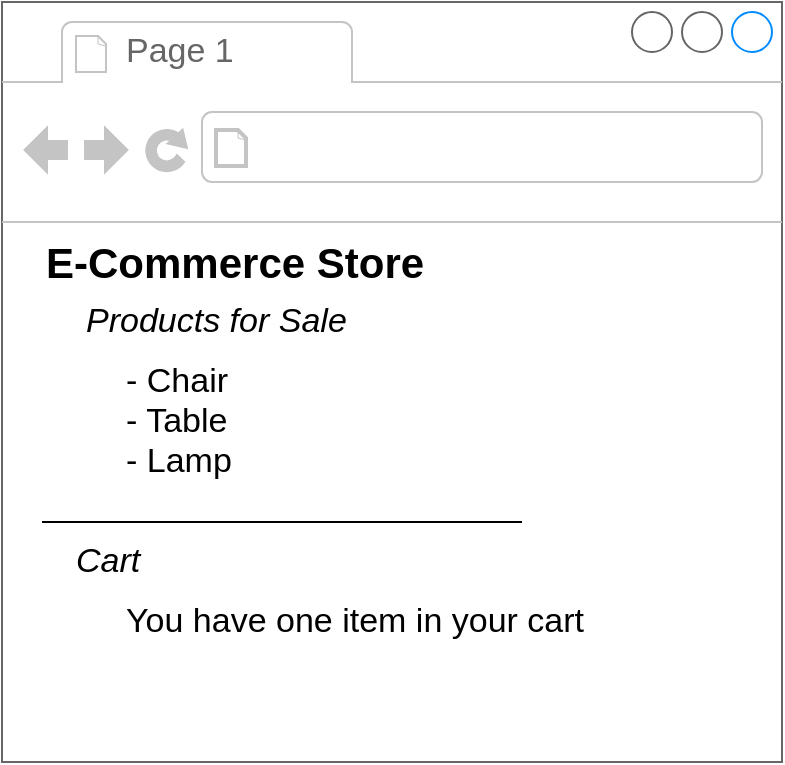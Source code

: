 <mxfile version="13.3.7" type="device" pages="22"><diagram id="IEZI2v0qtYRLjOYGTYie" name="01 - app"><mxGraphModel dx="715" dy="441" grid="1" gridSize="10" guides="1" tooltips="1" connect="1" arrows="1" fold="1" page="1" pageScale="1" pageWidth="1920" pageHeight="1200" math="0" shadow="0"><root><mxCell id="0"/><mxCell id="1" parent="0"/><mxCell id="x_z8nInph4kRE4h0dOtC-1" value="" style="strokeWidth=1;shadow=0;dashed=0;align=center;html=1;shape=mxgraph.mockup.containers.browserWindow;rSize=0;strokeColor=#666666;strokeColor2=#008cff;strokeColor3=#c4c4c4;mainText=,;recursiveResize=0;" vertex="1" parent="1"><mxGeometry x="650" y="240" width="390" height="380" as="geometry"/></mxCell><mxCell id="x_z8nInph4kRE4h0dOtC-2" value="Page 1" style="strokeWidth=1;shadow=0;dashed=0;align=center;html=1;shape=mxgraph.mockup.containers.anchor;fontSize=17;fontColor=#666666;align=left;" vertex="1" parent="x_z8nInph4kRE4h0dOtC-1"><mxGeometry x="60" y="12" width="110" height="26" as="geometry"/></mxCell><mxCell id="x_z8nInph4kRE4h0dOtC-3" value="" style="strokeWidth=1;shadow=0;dashed=0;align=center;html=1;shape=mxgraph.mockup.containers.anchor;rSize=0;fontSize=17;fontColor=#666666;align=left;" vertex="1" parent="x_z8nInph4kRE4h0dOtC-1"><mxGeometry x="130" y="60" width="250" height="26" as="geometry"/></mxCell><mxCell id="x_z8nInph4kRE4h0dOtC-4" value="E-Commerce Store" style="text;html=1;strokeColor=none;fillColor=none;align=left;verticalAlign=middle;whiteSpace=wrap;rounded=0;fontStyle=1;fontSize=21;" vertex="1" parent="x_z8nInph4kRE4h0dOtC-1"><mxGeometry x="20" y="120" width="290" height="20" as="geometry"/></mxCell><mxCell id="x_z8nInph4kRE4h0dOtC-5" value="&lt;i&gt;Products for Sale&lt;/i&gt;" style="text;html=1;strokeColor=none;fillColor=none;align=left;verticalAlign=middle;whiteSpace=wrap;rounded=0;fontSize=17;" vertex="1" parent="x_z8nInph4kRE4h0dOtC-1"><mxGeometry x="40" y="150" width="160" height="20" as="geometry"/></mxCell><mxCell id="x_z8nInph4kRE4h0dOtC-6" value="- Chair" style="text;html=1;strokeColor=none;fillColor=none;align=left;verticalAlign=middle;whiteSpace=wrap;rounded=0;fontSize=17;" vertex="1" parent="x_z8nInph4kRE4h0dOtC-1"><mxGeometry x="60" y="180" width="160" height="20" as="geometry"/></mxCell><mxCell id="x_z8nInph4kRE4h0dOtC-7" value="- Table" style="text;html=1;strokeColor=none;fillColor=none;align=left;verticalAlign=middle;whiteSpace=wrap;rounded=0;fontSize=17;" vertex="1" parent="x_z8nInph4kRE4h0dOtC-1"><mxGeometry x="60" y="200" width="160" height="20" as="geometry"/></mxCell><mxCell id="x_z8nInph4kRE4h0dOtC-8" value="- Lamp" style="text;html=1;strokeColor=none;fillColor=none;align=left;verticalAlign=middle;whiteSpace=wrap;rounded=0;fontSize=17;" vertex="1" parent="x_z8nInph4kRE4h0dOtC-1"><mxGeometry x="60" y="220" width="160" height="20" as="geometry"/></mxCell><mxCell id="x_z8nInph4kRE4h0dOtC-10" value="" style="endArrow=none;html=1;fontSize=21;" edge="1" parent="x_z8nInph4kRE4h0dOtC-1"><mxGeometry width="50" height="50" relative="1" as="geometry"><mxPoint x="20" y="260" as="sourcePoint"/><mxPoint x="260" y="260" as="targetPoint"/></mxGeometry></mxCell><mxCell id="x_z8nInph4kRE4h0dOtC-11" value="&lt;i&gt;Cart&lt;/i&gt;" style="text;html=1;strokeColor=none;fillColor=none;align=left;verticalAlign=middle;whiteSpace=wrap;rounded=0;fontSize=17;" vertex="1" parent="x_z8nInph4kRE4h0dOtC-1"><mxGeometry x="35" y="270" width="160" height="20" as="geometry"/></mxCell><mxCell id="x_z8nInph4kRE4h0dOtC-12" value="You have one item in your cart" style="text;html=1;strokeColor=none;fillColor=none;align=left;verticalAlign=middle;whiteSpace=wrap;rounded=0;fontSize=17;" vertex="1" parent="x_z8nInph4kRE4h0dOtC-1"><mxGeometry x="60" y="300" width="240" height="20" as="geometry"/></mxCell></root></mxGraphModel></diagram><diagram name="02 - data" id="lUlrQcULuZYcbbUV0HKg"><mxGraphModel dx="733" dy="452" grid="1" gridSize="10" guides="1" tooltips="1" connect="1" arrows="1" fold="1" page="1" pageScale="1" pageWidth="1920" pageHeight="1200" math="0" shadow="0"><root><mxCell id="I3Z8nZR075zmBGct9l38-0"/><mxCell id="I3Z8nZR075zmBGct9l38-1" parent="I3Z8nZR075zmBGct9l38-0"/><mxCell id="I3Z8nZR075zmBGct9l38-2" value="" style="strokeWidth=1;shadow=0;dashed=0;align=center;html=1;shape=mxgraph.mockup.containers.browserWindow;rSize=0;strokeColor=#666666;strokeColor2=#008cff;strokeColor3=#c4c4c4;mainText=,;recursiveResize=0;" vertex="1" parent="I3Z8nZR075zmBGct9l38-1"><mxGeometry x="650" y="240" width="390" height="380" as="geometry"/></mxCell><mxCell id="I3Z8nZR075zmBGct9l38-3" value="Page 1" style="strokeWidth=1;shadow=0;dashed=0;align=center;html=1;shape=mxgraph.mockup.containers.anchor;fontSize=17;fontColor=#666666;align=left;" vertex="1" parent="I3Z8nZR075zmBGct9l38-2"><mxGeometry x="60" y="12" width="110" height="26" as="geometry"/></mxCell><mxCell id="I3Z8nZR075zmBGct9l38-4" value="" style="strokeWidth=1;shadow=0;dashed=0;align=center;html=1;shape=mxgraph.mockup.containers.anchor;rSize=0;fontSize=17;fontColor=#666666;align=left;" vertex="1" parent="I3Z8nZR075zmBGct9l38-2"><mxGeometry x="130" y="60" width="250" height="26" as="geometry"/></mxCell><mxCell id="I3Z8nZR075zmBGct9l38-5" value="E-Commerce Store" style="text;html=1;strokeColor=none;fillColor=none;align=left;verticalAlign=middle;whiteSpace=wrap;rounded=0;fontStyle=1;fontSize=21;" vertex="1" parent="I3Z8nZR075zmBGct9l38-2"><mxGeometry x="20" y="120" width="290" height="20" as="geometry"/></mxCell><mxCell id="I3Z8nZR075zmBGct9l38-6" value="&lt;i&gt;Products for Sale&lt;/i&gt;" style="text;html=1;strokeColor=none;fillColor=none;align=left;verticalAlign=middle;whiteSpace=wrap;rounded=0;fontSize=17;" vertex="1" parent="I3Z8nZR075zmBGct9l38-2"><mxGeometry x="40" y="150" width="160" height="20" as="geometry"/></mxCell><mxCell id="I3Z8nZR075zmBGct9l38-7" value="- Chair" style="text;html=1;strokeColor=none;fillColor=none;align=left;verticalAlign=middle;whiteSpace=wrap;rounded=0;fontSize=17;" vertex="1" parent="I3Z8nZR075zmBGct9l38-2"><mxGeometry x="60" y="180" width="160" height="20" as="geometry"/></mxCell><mxCell id="I3Z8nZR075zmBGct9l38-8" value="- Table" style="text;html=1;strokeColor=none;fillColor=none;align=left;verticalAlign=middle;whiteSpace=wrap;rounded=0;fontSize=17;" vertex="1" parent="I3Z8nZR075zmBGct9l38-2"><mxGeometry x="60" y="200" width="160" height="20" as="geometry"/></mxCell><mxCell id="I3Z8nZR075zmBGct9l38-9" value="- Lamp" style="text;html=1;strokeColor=none;fillColor=none;align=left;verticalAlign=middle;whiteSpace=wrap;rounded=0;fontSize=17;" vertex="1" parent="I3Z8nZR075zmBGct9l38-2"><mxGeometry x="60" y="220" width="160" height="20" as="geometry"/></mxCell><mxCell id="I3Z8nZR075zmBGct9l38-10" value="" style="endArrow=none;html=1;fontSize=21;" edge="1" parent="I3Z8nZR075zmBGct9l38-2"><mxGeometry width="50" height="50" relative="1" as="geometry"><mxPoint x="20" y="260" as="sourcePoint"/><mxPoint x="260" y="260" as="targetPoint"/></mxGeometry></mxCell><mxCell id="I3Z8nZR075zmBGct9l38-11" value="&lt;i&gt;Cart&lt;/i&gt;" style="text;html=1;strokeColor=none;fillColor=none;align=left;verticalAlign=middle;whiteSpace=wrap;rounded=0;fontSize=17;" vertex="1" parent="I3Z8nZR075zmBGct9l38-2"><mxGeometry x="35" y="270" width="160" height="20" as="geometry"/></mxCell><mxCell id="I3Z8nZR075zmBGct9l38-12" value="You have one item in your cart" style="text;html=1;strokeColor=none;fillColor=none;align=left;verticalAlign=middle;whiteSpace=wrap;rounded=0;fontSize=17;" vertex="1" parent="I3Z8nZR075zmBGct9l38-2"><mxGeometry x="60" y="300" width="240" height="20" as="geometry"/></mxCell><mxCell id="I3Z8nZR075zmBGct9l38-14" value="100% fake data" style="rounded=0;whiteSpace=wrap;html=1;fontSize=19;align=center;fillColor=#f5f5f5;strokeColor=#666666;fontColor=#333333;" vertex="1" parent="I3Z8nZR075zmBGct9l38-1"><mxGeometry x="380" y="360" width="230" height="50" as="geometry"/></mxCell><mxCell id="I3Z8nZR075zmBGct9l38-15" value="No interaction (no adding items to the cart)" style="rounded=0;whiteSpace=wrap;html=1;fontSize=19;align=center;fillColor=#f5f5f5;strokeColor=#666666;fontColor=#333333;" vertex="1" parent="I3Z8nZR075zmBGct9l38-1"><mxGeometry x="380" y="420" width="230" height="50" as="geometry"/></mxCell></root></mxGraphModel></diagram><diagram name="03 - features" id="VN38aFfseu9LTSZlTOS5"><mxGraphModel dx="733" dy="452" grid="1" gridSize="10" guides="1" tooltips="1" connect="1" arrows="1" fold="1" page="1" pageScale="1" pageWidth="1920" pageHeight="1200" math="0" shadow="0"><root><mxCell id="l_bCb2u6kbtjMRYa-7m0-0"/><mxCell id="l_bCb2u6kbtjMRYa-7m0-1" parent="l_bCb2u6kbtjMRYa-7m0-0"/><mxCell id="l_bCb2u6kbtjMRYa-7m0-2" value="" style="strokeWidth=1;shadow=0;dashed=0;align=center;html=1;shape=mxgraph.mockup.containers.browserWindow;rSize=0;strokeColor=#666666;strokeColor2=#008cff;strokeColor3=#c4c4c4;mainText=,;recursiveResize=0;" vertex="1" parent="l_bCb2u6kbtjMRYa-7m0-1"><mxGeometry x="650" y="240" width="390" height="380" as="geometry"/></mxCell><mxCell id="l_bCb2u6kbtjMRYa-7m0-15" value="" style="rounded=1;whiteSpace=wrap;html=1;fontSize=19;align=center;strokeColor=#d79b00;fillColor=none;dashed=1;strokeWidth=3;" vertex="1" parent="l_bCb2u6kbtjMRYa-7m0-2"><mxGeometry x="20" y="148" width="280" height="100" as="geometry"/></mxCell><mxCell id="l_bCb2u6kbtjMRYa-7m0-3" value="Page 1" style="strokeWidth=1;shadow=0;dashed=0;align=center;html=1;shape=mxgraph.mockup.containers.anchor;fontSize=17;fontColor=#666666;align=left;" vertex="1" parent="l_bCb2u6kbtjMRYa-7m0-2"><mxGeometry x="60" y="12" width="110" height="26" as="geometry"/></mxCell><mxCell id="l_bCb2u6kbtjMRYa-7m0-4" value="" style="strokeWidth=1;shadow=0;dashed=0;align=center;html=1;shape=mxgraph.mockup.containers.anchor;rSize=0;fontSize=17;fontColor=#666666;align=left;" vertex="1" parent="l_bCb2u6kbtjMRYa-7m0-2"><mxGeometry x="130" y="60" width="250" height="26" as="geometry"/></mxCell><mxCell id="l_bCb2u6kbtjMRYa-7m0-5" value="E-Commerce Store" style="text;html=1;strokeColor=none;fillColor=none;align=left;verticalAlign=middle;whiteSpace=wrap;rounded=0;fontStyle=1;fontSize=21;" vertex="1" parent="l_bCb2u6kbtjMRYa-7m0-2"><mxGeometry x="20" y="120" width="290" height="20" as="geometry"/></mxCell><mxCell id="l_bCb2u6kbtjMRYa-7m0-6" value="&lt;i&gt;Products for Sale&lt;/i&gt;" style="text;html=1;strokeColor=none;fillColor=none;align=left;verticalAlign=middle;whiteSpace=wrap;rounded=0;fontSize=17;" vertex="1" parent="l_bCb2u6kbtjMRYa-7m0-2"><mxGeometry x="40" y="150" width="160" height="20" as="geometry"/></mxCell><mxCell id="l_bCb2u6kbtjMRYa-7m0-7" value="- Chair" style="text;html=1;strokeColor=none;fillColor=none;align=left;verticalAlign=middle;whiteSpace=wrap;rounded=0;fontSize=17;" vertex="1" parent="l_bCb2u6kbtjMRYa-7m0-2"><mxGeometry x="60" y="180" width="160" height="20" as="geometry"/></mxCell><mxCell id="l_bCb2u6kbtjMRYa-7m0-8" value="- Table" style="text;html=1;strokeColor=none;fillColor=none;align=left;verticalAlign=middle;whiteSpace=wrap;rounded=0;fontSize=17;" vertex="1" parent="l_bCb2u6kbtjMRYa-7m0-2"><mxGeometry x="60" y="200" width="160" height="20" as="geometry"/></mxCell><mxCell id="l_bCb2u6kbtjMRYa-7m0-9" value="- Lamp" style="text;html=1;strokeColor=none;fillColor=none;align=left;verticalAlign=middle;whiteSpace=wrap;rounded=0;fontSize=17;" vertex="1" parent="l_bCb2u6kbtjMRYa-7m0-2"><mxGeometry x="60" y="220" width="160" height="20" as="geometry"/></mxCell><mxCell id="l_bCb2u6kbtjMRYa-7m0-10" value="" style="endArrow=none;html=1;fontSize=21;" edge="1" parent="l_bCb2u6kbtjMRYa-7m0-2"><mxGeometry width="50" height="50" relative="1" as="geometry"><mxPoint x="20" y="260" as="sourcePoint"/><mxPoint x="260" y="260" as="targetPoint"/></mxGeometry></mxCell><mxCell id="l_bCb2u6kbtjMRYa-7m0-11" value="&lt;i&gt;Cart&lt;/i&gt;" style="text;html=1;strokeColor=none;fillColor=none;align=left;verticalAlign=middle;whiteSpace=wrap;rounded=0;fontSize=17;" vertex="1" parent="l_bCb2u6kbtjMRYa-7m0-2"><mxGeometry x="35" y="270" width="160" height="20" as="geometry"/></mxCell><mxCell id="l_bCb2u6kbtjMRYa-7m0-12" value="You have one item in your cart" style="text;html=1;strokeColor=none;fillColor=none;align=left;verticalAlign=middle;whiteSpace=wrap;rounded=0;fontSize=17;" vertex="1" parent="l_bCb2u6kbtjMRYa-7m0-2"><mxGeometry x="60" y="300" width="240" height="20" as="geometry"/></mxCell><mxCell id="l_bCb2u6kbtjMRYa-7m0-16" value="" style="rounded=1;whiteSpace=wrap;html=1;fontSize=19;align=center;strokeColor=#82b366;dashed=1;strokeWidth=3;fillColor=none;" vertex="1" parent="l_bCb2u6kbtjMRYa-7m0-2"><mxGeometry x="20" y="270" width="280" height="70" as="geometry"/></mxCell><mxCell id="l_bCb2u6kbtjMRYa-7m0-18" style="edgeStyle=orthogonalEdgeStyle;rounded=0;orthogonalLoop=1;jettySize=auto;html=1;exitX=1;exitY=0.5;exitDx=0;exitDy=0;fontSize=19;" edge="1" parent="l_bCb2u6kbtjMRYa-7m0-1" source="l_bCb2u6kbtjMRYa-7m0-17" target="l_bCb2u6kbtjMRYa-7m0-15"><mxGeometry relative="1" as="geometry"/></mxCell><mxCell id="l_bCb2u6kbtjMRYa-7m0-17" value="Product List" style="rounded=0;whiteSpace=wrap;html=1;strokeWidth=1;fillColor=#ffe6cc;fontSize=19;align=center;strokeColor=#d79b00;" vertex="1" parent="l_bCb2u6kbtjMRYa-7m0-1"><mxGeometry x="460" y="403" width="140" height="70" as="geometry"/></mxCell><mxCell id="l_bCb2u6kbtjMRYa-7m0-20" style="edgeStyle=orthogonalEdgeStyle;rounded=0;orthogonalLoop=1;jettySize=auto;html=1;exitX=1;exitY=0.5;exitDx=0;exitDy=0;fontSize=19;" edge="1" parent="l_bCb2u6kbtjMRYa-7m0-1" source="l_bCb2u6kbtjMRYa-7m0-19" target="l_bCb2u6kbtjMRYa-7m0-16"><mxGeometry relative="1" as="geometry"/></mxCell><mxCell id="l_bCb2u6kbtjMRYa-7m0-19" value="Cart Show" style="rounded=0;whiteSpace=wrap;html=1;strokeWidth=1;fillColor=#d5e8d4;fontSize=19;align=center;strokeColor=#82b366;" vertex="1" parent="l_bCb2u6kbtjMRYa-7m0-1"><mxGeometry x="460" y="510" width="140" height="70" as="geometry"/></mxCell></root></mxGraphModel></diagram><diagram id="NCcCrD5YoVwD9eCvuate" name="03 - mono"><mxGraphModel dx="858" dy="529" grid="1" gridSize="10" guides="1" tooltips="1" connect="1" arrows="1" fold="1" page="1" pageScale="1" pageWidth="1920" pageHeight="1200" math="0" shadow="0"><root><mxCell id="1kOZwXKnfKy9qDRSV5CE-0"/><mxCell id="1kOZwXKnfKy9qDRSV5CE-1" parent="1kOZwXKnfKy9qDRSV5CE-0"/><mxCell id="qOh85SlVkWZMEErYlZnT-0" value="" style="strokeWidth=1;shadow=0;dashed=0;align=center;html=1;shape=mxgraph.mockup.containers.browserWindow;rSize=0;strokeColor=#666666;strokeColor2=#008cff;strokeColor3=#c4c4c4;mainText=,;recursiveResize=0;" vertex="1" parent="1kOZwXKnfKy9qDRSV5CE-1"><mxGeometry x="650" y="240" width="390" height="380" as="geometry"/></mxCell><mxCell id="qOh85SlVkWZMEErYlZnT-1" value="Page 1" style="strokeWidth=1;shadow=0;dashed=0;align=center;html=1;shape=mxgraph.mockup.containers.anchor;fontSize=17;fontColor=#666666;align=left;" vertex="1" parent="qOh85SlVkWZMEErYlZnT-0"><mxGeometry x="60" y="12" width="110" height="26" as="geometry"/></mxCell><mxCell id="qOh85SlVkWZMEErYlZnT-2" value="" style="strokeWidth=1;shadow=0;dashed=0;align=center;html=1;shape=mxgraph.mockup.containers.anchor;rSize=0;fontSize=17;fontColor=#666666;align=left;" vertex="1" parent="qOh85SlVkWZMEErYlZnT-0"><mxGeometry x="130" y="60" width="250" height="26" as="geometry"/></mxCell><mxCell id="qOh85SlVkWZMEErYlZnT-3" value="E-Commerce Store" style="text;html=1;strokeColor=none;fillColor=none;align=left;verticalAlign=middle;whiteSpace=wrap;rounded=0;fontStyle=1;fontSize=21;" vertex="1" parent="qOh85SlVkWZMEErYlZnT-0"><mxGeometry x="20" y="120" width="290" height="20" as="geometry"/></mxCell><mxCell id="qOh85SlVkWZMEErYlZnT-4" value="&lt;i&gt;Products for Sale&lt;/i&gt;" style="text;html=1;strokeColor=none;fillColor=none;align=left;verticalAlign=middle;whiteSpace=wrap;rounded=0;fontSize=17;" vertex="1" parent="qOh85SlVkWZMEErYlZnT-0"><mxGeometry x="40" y="150" width="160" height="20" as="geometry"/></mxCell><mxCell id="qOh85SlVkWZMEErYlZnT-5" value="- Chair" style="text;html=1;strokeColor=none;fillColor=none;align=left;verticalAlign=middle;whiteSpace=wrap;rounded=0;fontSize=17;" vertex="1" parent="qOh85SlVkWZMEErYlZnT-0"><mxGeometry x="60" y="180" width="160" height="20" as="geometry"/></mxCell><mxCell id="qOh85SlVkWZMEErYlZnT-6" value="- Table" style="text;html=1;strokeColor=none;fillColor=none;align=left;verticalAlign=middle;whiteSpace=wrap;rounded=0;fontSize=17;" vertex="1" parent="qOh85SlVkWZMEErYlZnT-0"><mxGeometry x="60" y="200" width="160" height="20" as="geometry"/></mxCell><mxCell id="qOh85SlVkWZMEErYlZnT-7" value="- Lamp" style="text;html=1;strokeColor=none;fillColor=none;align=left;verticalAlign=middle;whiteSpace=wrap;rounded=0;fontSize=17;" vertex="1" parent="qOh85SlVkWZMEErYlZnT-0"><mxGeometry x="60" y="220" width="160" height="20" as="geometry"/></mxCell><mxCell id="qOh85SlVkWZMEErYlZnT-8" value="" style="endArrow=none;html=1;fontSize=21;" edge="1" parent="qOh85SlVkWZMEErYlZnT-0"><mxGeometry width="50" height="50" relative="1" as="geometry"><mxPoint x="20" y="260" as="sourcePoint"/><mxPoint x="260" y="260" as="targetPoint"/></mxGeometry></mxCell><mxCell id="qOh85SlVkWZMEErYlZnT-9" value="&lt;i&gt;Cart&lt;/i&gt;" style="text;html=1;strokeColor=none;fillColor=none;align=left;verticalAlign=middle;whiteSpace=wrap;rounded=0;fontSize=17;" vertex="1" parent="qOh85SlVkWZMEErYlZnT-0"><mxGeometry x="35" y="270" width="160" height="20" as="geometry"/></mxCell><mxCell id="qOh85SlVkWZMEErYlZnT-10" value="You have one item in your cart" style="text;html=1;strokeColor=none;fillColor=none;align=left;verticalAlign=middle;whiteSpace=wrap;rounded=0;fontSize=17;" vertex="1" parent="qOh85SlVkWZMEErYlZnT-0"><mxGeometry x="60" y="300" width="240" height="20" as="geometry"/></mxCell><mxCell id="qOh85SlVkWZMEErYlZnT-13" value="React/Vue/Angular&lt;br style=&quot;font-size: 18px&quot;&gt;Single Page Application" style="rounded=0;whiteSpace=wrap;html=1;fontSize=18;fontStyle=1;fillColor=#dae8fc;strokeColor=#6c8ebf;shadow=1;" vertex="1" parent="1kOZwXKnfKy9qDRSV5CE-1"><mxGeometry x="260" y="340" width="310" height="60" as="geometry"/></mxCell><mxCell id="qOh85SlVkWZMEErYlZnT-14" value="" style="rounded=0;whiteSpace=wrap;html=1;fontSize=14;fillColor=#f5f5f5;strokeColor=#666666;fontColor=#333333;shadow=1;" vertex="1" parent="1kOZwXKnfKy9qDRSV5CE-1"><mxGeometry x="260" y="400" width="310" height="200" as="geometry"/></mxCell><mxCell id="qOh85SlVkWZMEErYlZnT-15" value="ProductsList&lt;br&gt;Component" style="rounded=0;whiteSpace=wrap;html=1;fontSize=18;" vertex="1" parent="1kOZwXKnfKy9qDRSV5CE-1"><mxGeometry x="270" y="520" width="120" height="70" as="geometry"/></mxCell><mxCell id="qOh85SlVkWZMEErYlZnT-19" style="edgeStyle=orthogonalEdgeStyle;rounded=0;orthogonalLoop=1;jettySize=auto;html=1;exitX=0.5;exitY=1;exitDx=0;exitDy=0;fontSize=19;" edge="1" parent="1kOZwXKnfKy9qDRSV5CE-1" source="qOh85SlVkWZMEErYlZnT-17" target="qOh85SlVkWZMEErYlZnT-15"><mxGeometry relative="1" as="geometry"/></mxCell><mxCell id="qOh85SlVkWZMEErYlZnT-21" style="edgeStyle=orthogonalEdgeStyle;rounded=0;orthogonalLoop=1;jettySize=auto;html=1;exitX=0.5;exitY=1;exitDx=0;exitDy=0;entryX=0.5;entryY=0;entryDx=0;entryDy=0;fontSize=19;" edge="1" parent="1kOZwXKnfKy9qDRSV5CE-1" source="qOh85SlVkWZMEErYlZnT-17" target="qOh85SlVkWZMEErYlZnT-18"><mxGeometry relative="1" as="geometry"/></mxCell><mxCell id="qOh85SlVkWZMEErYlZnT-17" value="App Component" style="rounded=0;whiteSpace=wrap;html=1;fontSize=18;" vertex="1" parent="1kOZwXKnfKy9qDRSV5CE-1"><mxGeometry x="360" y="410" width="120" height="70" as="geometry"/></mxCell><mxCell id="qOh85SlVkWZMEErYlZnT-18" value="Cart Component" style="rounded=0;whiteSpace=wrap;html=1;fontSize=18;" vertex="1" parent="1kOZwXKnfKy9qDRSV5CE-1"><mxGeometry x="440" y="520" width="120" height="70" as="geometry"/></mxCell><mxCell id="qOh85SlVkWZMEErYlZnT-22" value="&lt;i&gt;Monolithic Single Page Application&lt;/i&gt;" style="text;html=1;strokeColor=none;fillColor=none;align=center;verticalAlign=middle;whiteSpace=wrap;rounded=0;shadow=1;fontSize=12;" vertex="1" parent="1kOZwXKnfKy9qDRSV5CE-1"><mxGeometry x="320" y="610" width="200" height="20" as="geometry"/></mxCell></root></mxGraphModel></diagram><diagram name="04 - mfe" id="2EXp6LPAjU2XDy9q358P"><mxGraphModel dx="733" dy="452" grid="1" gridSize="10" guides="1" tooltips="1" connect="1" arrows="1" fold="1" page="1" pageScale="1" pageWidth="1920" pageHeight="1200" math="0" shadow="0"><root><mxCell id="KHA2hWfpWxWz_FCh4iNe-0"/><mxCell id="KHA2hWfpWxWz_FCh4iNe-1" parent="KHA2hWfpWxWz_FCh4iNe-0"/><mxCell id="KHA2hWfpWxWz_FCh4iNe-2" value="" style="strokeWidth=1;shadow=0;dashed=0;align=center;html=1;shape=mxgraph.mockup.containers.browserWindow;rSize=0;strokeColor=#666666;strokeColor2=#008cff;strokeColor3=#c4c4c4;mainText=,;recursiveResize=0;" vertex="1" parent="KHA2hWfpWxWz_FCh4iNe-1"><mxGeometry x="650" y="240" width="390" height="380" as="geometry"/></mxCell><mxCell id="KHA2hWfpWxWz_FCh4iNe-3" value="Page 1" style="strokeWidth=1;shadow=0;dashed=0;align=center;html=1;shape=mxgraph.mockup.containers.anchor;fontSize=17;fontColor=#666666;align=left;" vertex="1" parent="KHA2hWfpWxWz_FCh4iNe-2"><mxGeometry x="60" y="12" width="110" height="26" as="geometry"/></mxCell><mxCell id="KHA2hWfpWxWz_FCh4iNe-4" value="" style="strokeWidth=1;shadow=0;dashed=0;align=center;html=1;shape=mxgraph.mockup.containers.anchor;rSize=0;fontSize=17;fontColor=#666666;align=left;" vertex="1" parent="KHA2hWfpWxWz_FCh4iNe-2"><mxGeometry x="130" y="60" width="250" height="26" as="geometry"/></mxCell><mxCell id="KHA2hWfpWxWz_FCh4iNe-5" value="E-Commerce Store" style="text;html=1;strokeColor=none;fillColor=none;align=left;verticalAlign=middle;whiteSpace=wrap;rounded=0;fontStyle=1;fontSize=21;" vertex="1" parent="KHA2hWfpWxWz_FCh4iNe-2"><mxGeometry x="20" y="120" width="290" height="20" as="geometry"/></mxCell><mxCell id="KHA2hWfpWxWz_FCh4iNe-6" value="&lt;i&gt;Products for Sale&lt;/i&gt;" style="text;html=1;strokeColor=none;fillColor=none;align=left;verticalAlign=middle;whiteSpace=wrap;rounded=0;fontSize=17;" vertex="1" parent="KHA2hWfpWxWz_FCh4iNe-2"><mxGeometry x="40" y="150" width="160" height="20" as="geometry"/></mxCell><mxCell id="KHA2hWfpWxWz_FCh4iNe-7" value="- Chair" style="text;html=1;strokeColor=none;fillColor=none;align=left;verticalAlign=middle;whiteSpace=wrap;rounded=0;fontSize=17;" vertex="1" parent="KHA2hWfpWxWz_FCh4iNe-2"><mxGeometry x="60" y="180" width="160" height="20" as="geometry"/></mxCell><mxCell id="KHA2hWfpWxWz_FCh4iNe-8" value="- Table" style="text;html=1;strokeColor=none;fillColor=none;align=left;verticalAlign=middle;whiteSpace=wrap;rounded=0;fontSize=17;" vertex="1" parent="KHA2hWfpWxWz_FCh4iNe-2"><mxGeometry x="60" y="200" width="160" height="20" as="geometry"/></mxCell><mxCell id="KHA2hWfpWxWz_FCh4iNe-9" value="- Lamp" style="text;html=1;strokeColor=none;fillColor=none;align=left;verticalAlign=middle;whiteSpace=wrap;rounded=0;fontSize=17;" vertex="1" parent="KHA2hWfpWxWz_FCh4iNe-2"><mxGeometry x="60" y="220" width="160" height="20" as="geometry"/></mxCell><mxCell id="KHA2hWfpWxWz_FCh4iNe-10" value="" style="endArrow=none;html=1;fontSize=21;" edge="1" parent="KHA2hWfpWxWz_FCh4iNe-2"><mxGeometry width="50" height="50" relative="1" as="geometry"><mxPoint x="20" y="260" as="sourcePoint"/><mxPoint x="260" y="260" as="targetPoint"/></mxGeometry></mxCell><mxCell id="KHA2hWfpWxWz_FCh4iNe-11" value="&lt;i&gt;Cart&lt;/i&gt;" style="text;html=1;strokeColor=none;fillColor=none;align=left;verticalAlign=middle;whiteSpace=wrap;rounded=0;fontSize=17;" vertex="1" parent="KHA2hWfpWxWz_FCh4iNe-2"><mxGeometry x="35" y="270" width="160" height="20" as="geometry"/></mxCell><mxCell id="KHA2hWfpWxWz_FCh4iNe-12" value="You have one item in your cart" style="text;html=1;strokeColor=none;fillColor=none;align=left;verticalAlign=middle;whiteSpace=wrap;rounded=0;fontSize=17;" vertex="1" parent="KHA2hWfpWxWz_FCh4iNe-2"><mxGeometry x="60" y="300" width="240" height="20" as="geometry"/></mxCell><mxCell id="KHA2hWfpWxWz_FCh4iNe-21" value="MFE #1" style="rounded=0;whiteSpace=wrap;html=1;fontSize=18;fontStyle=1;fillColor=#dae8fc;strokeColor=#6c8ebf;shadow=1;" vertex="1" parent="KHA2hWfpWxWz_FCh4iNe-1"><mxGeometry x="410" y="320" width="180" height="40" as="geometry"/></mxCell><mxCell id="KHA2hWfpWxWz_FCh4iNe-22" value="" style="rounded=0;whiteSpace=wrap;html=1;fontSize=14;fillColor=#f5f5f5;strokeColor=#666666;fontColor=#333333;shadow=1;" vertex="1" parent="KHA2hWfpWxWz_FCh4iNe-1"><mxGeometry x="410" y="360" width="180" height="90" as="geometry"/></mxCell><mxCell id="KHA2hWfpWxWz_FCh4iNe-25" value="MFE #2" style="rounded=0;whiteSpace=wrap;html=1;fontSize=18;fontStyle=1;fillColor=#dae8fc;strokeColor=#6c8ebf;shadow=1;" vertex="1" parent="KHA2hWfpWxWz_FCh4iNe-1"><mxGeometry x="410" y="480" width="180" height="40" as="geometry"/></mxCell><mxCell id="KHA2hWfpWxWz_FCh4iNe-26" value="" style="rounded=0;whiteSpace=wrap;html=1;fontSize=14;fillColor=#f5f5f5;strokeColor=#666666;fontColor=#333333;shadow=1;" vertex="1" parent="KHA2hWfpWxWz_FCh4iNe-1"><mxGeometry x="410" y="520" width="180" height="90" as="geometry"/></mxCell><mxCell id="KHA2hWfpWxWz_FCh4iNe-15" value="ProductsList" style="rounded=0;whiteSpace=wrap;html=1;fontSize=18;" vertex="1" parent="KHA2hWfpWxWz_FCh4iNe-1"><mxGeometry x="440" y="370" width="120" height="70" as="geometry"/></mxCell><mxCell id="KHA2hWfpWxWz_FCh4iNe-19" value="Cart" style="rounded=0;whiteSpace=wrap;html=1;fontSize=18;" vertex="1" parent="KHA2hWfpWxWz_FCh4iNe-1"><mxGeometry x="440" y="530" width="120" height="70" as="geometry"/></mxCell></root></mxGraphModel></diagram><diagram name="05 - mfe" id="E1KFLCcAOAOgvGXSpvPG"><mxGraphModel dx="812" dy="501" grid="1" gridSize="10" guides="1" tooltips="1" connect="1" arrows="1" fold="1" page="1" pageScale="1" pageWidth="1920" pageHeight="1200" math="0" shadow="0"><root><mxCell id="1rbWEWu_VCEi5sJWG1l--0"/><mxCell id="1rbWEWu_VCEi5sJWG1l--1" parent="1rbWEWu_VCEi5sJWG1l--0"/><mxCell id="1rbWEWu_VCEi5sJWG1l--2" value="" style="strokeWidth=1;shadow=0;dashed=0;align=center;html=1;shape=mxgraph.mockup.containers.browserWindow;rSize=0;strokeColor=#666666;strokeColor2=#008cff;strokeColor3=#c4c4c4;mainText=,;recursiveResize=0;" vertex="1" parent="1rbWEWu_VCEi5sJWG1l--1"><mxGeometry x="650" y="240" width="390" height="380" as="geometry"/></mxCell><mxCell id="1rbWEWu_VCEi5sJWG1l--3" value="Page 1" style="strokeWidth=1;shadow=0;dashed=0;align=center;html=1;shape=mxgraph.mockup.containers.anchor;fontSize=17;fontColor=#666666;align=left;" vertex="1" parent="1rbWEWu_VCEi5sJWG1l--2"><mxGeometry x="60" y="12" width="110" height="26" as="geometry"/></mxCell><mxCell id="1rbWEWu_VCEi5sJWG1l--4" value="" style="strokeWidth=1;shadow=0;dashed=0;align=center;html=1;shape=mxgraph.mockup.containers.anchor;rSize=0;fontSize=17;fontColor=#666666;align=left;" vertex="1" parent="1rbWEWu_VCEi5sJWG1l--2"><mxGeometry x="130" y="60" width="250" height="26" as="geometry"/></mxCell><mxCell id="1rbWEWu_VCEi5sJWG1l--5" value="E-Commerce Store" style="text;html=1;strokeColor=none;fillColor=none;align=left;verticalAlign=middle;whiteSpace=wrap;rounded=0;fontStyle=1;fontSize=21;" vertex="1" parent="1rbWEWu_VCEi5sJWG1l--2"><mxGeometry x="20" y="120" width="290" height="20" as="geometry"/></mxCell><mxCell id="1rbWEWu_VCEi5sJWG1l--6" value="&lt;i&gt;Products for Sale&lt;/i&gt;" style="text;html=1;strokeColor=none;fillColor=none;align=left;verticalAlign=middle;whiteSpace=wrap;rounded=0;fontSize=17;" vertex="1" parent="1rbWEWu_VCEi5sJWG1l--2"><mxGeometry x="40" y="150" width="160" height="20" as="geometry"/></mxCell><mxCell id="1rbWEWu_VCEi5sJWG1l--7" value="- Chair" style="text;html=1;strokeColor=none;fillColor=none;align=left;verticalAlign=middle;whiteSpace=wrap;rounded=0;fontSize=17;" vertex="1" parent="1rbWEWu_VCEi5sJWG1l--2"><mxGeometry x="60" y="180" width="160" height="20" as="geometry"/></mxCell><mxCell id="1rbWEWu_VCEi5sJWG1l--8" value="- Table" style="text;html=1;strokeColor=none;fillColor=none;align=left;verticalAlign=middle;whiteSpace=wrap;rounded=0;fontSize=17;" vertex="1" parent="1rbWEWu_VCEi5sJWG1l--2"><mxGeometry x="60" y="200" width="160" height="20" as="geometry"/></mxCell><mxCell id="1rbWEWu_VCEi5sJWG1l--9" value="- Lamp" style="text;html=1;strokeColor=none;fillColor=none;align=left;verticalAlign=middle;whiteSpace=wrap;rounded=0;fontSize=17;" vertex="1" parent="1rbWEWu_VCEi5sJWG1l--2"><mxGeometry x="60" y="220" width="160" height="20" as="geometry"/></mxCell><mxCell id="1rbWEWu_VCEi5sJWG1l--10" value="" style="endArrow=none;html=1;fontSize=21;" edge="1" parent="1rbWEWu_VCEi5sJWG1l--2"><mxGeometry width="50" height="50" relative="1" as="geometry"><mxPoint x="20" y="260" as="sourcePoint"/><mxPoint x="260" y="260" as="targetPoint"/></mxGeometry></mxCell><mxCell id="1rbWEWu_VCEi5sJWG1l--11" value="&lt;i&gt;Cart&lt;/i&gt;" style="text;html=1;strokeColor=none;fillColor=none;align=left;verticalAlign=middle;whiteSpace=wrap;rounded=0;fontSize=17;" vertex="1" parent="1rbWEWu_VCEi5sJWG1l--2"><mxGeometry x="35" y="270" width="160" height="20" as="geometry"/></mxCell><mxCell id="1rbWEWu_VCEi5sJWG1l--12" value="You have one item in your cart" style="text;html=1;strokeColor=none;fillColor=none;align=left;verticalAlign=middle;whiteSpace=wrap;rounded=0;fontSize=17;" vertex="1" parent="1rbWEWu_VCEi5sJWG1l--2"><mxGeometry x="60" y="300" width="240" height="20" as="geometry"/></mxCell><mxCell id="1rbWEWu_VCEi5sJWG1l--13" style="edgeStyle=orthogonalEdgeStyle;rounded=0;orthogonalLoop=1;jettySize=auto;html=1;exitX=0.5;exitY=1;exitDx=0;exitDy=0;fontSize=19;" edge="1" parent="1rbWEWu_VCEi5sJWG1l--1" source="1rbWEWu_VCEi5sJWG1l--15" target="1rbWEWu_VCEi5sJWG1l--16"><mxGeometry relative="1" as="geometry"/></mxCell><mxCell id="1rbWEWu_VCEi5sJWG1l--14" style="edgeStyle=orthogonalEdgeStyle;rounded=0;orthogonalLoop=1;jettySize=auto;html=1;exitX=0.5;exitY=1;exitDx=0;exitDy=0;fontSize=19;" edge="1" parent="1rbWEWu_VCEi5sJWG1l--1" source="1rbWEWu_VCEi5sJWG1l--15" target="1rbWEWu_VCEi5sJWG1l--18"><mxGeometry relative="1" as="geometry"/></mxCell><mxCell id="1rbWEWu_VCEi5sJWG1l--15" value="Container" style="rounded=0;whiteSpace=wrap;html=1;fontSize=18;fontStyle=1;fillColor=#dae8fc;strokeColor=#6c8ebf;shadow=1;" vertex="1" parent="1rbWEWu_VCEi5sJWG1l--1"><mxGeometry x="340" y="310" width="180" height="60" as="geometry"/></mxCell><mxCell id="1rbWEWu_VCEi5sJWG1l--16" value="MFE #1" style="rounded=0;whiteSpace=wrap;html=1;fontSize=18;fontStyle=1;fillColor=#dae8fc;strokeColor=#6c8ebf;shadow=1;" vertex="1" parent="1rbWEWu_VCEi5sJWG1l--1"><mxGeometry x="240" y="470" width="180" height="40" as="geometry"/></mxCell><mxCell id="1rbWEWu_VCEi5sJWG1l--17" value="" style="rounded=0;whiteSpace=wrap;html=1;fontSize=14;fillColor=#f5f5f5;strokeColor=#666666;fontColor=#333333;shadow=1;" vertex="1" parent="1rbWEWu_VCEi5sJWG1l--1"><mxGeometry x="240" y="510" width="180" height="90" as="geometry"/></mxCell><mxCell id="1rbWEWu_VCEi5sJWG1l--18" value="MFE #2" style="rounded=0;whiteSpace=wrap;html=1;fontSize=18;fontStyle=1;fillColor=#dae8fc;strokeColor=#6c8ebf;shadow=1;" vertex="1" parent="1rbWEWu_VCEi5sJWG1l--1"><mxGeometry x="440" y="470" width="180" height="40" as="geometry"/></mxCell><mxCell id="1rbWEWu_VCEi5sJWG1l--19" value="" style="rounded=0;whiteSpace=wrap;html=1;fontSize=14;fillColor=#f5f5f5;strokeColor=#666666;fontColor=#333333;shadow=1;" vertex="1" parent="1rbWEWu_VCEi5sJWG1l--1"><mxGeometry x="440" y="510" width="180" height="90" as="geometry"/></mxCell><mxCell id="1rbWEWu_VCEi5sJWG1l--20" value="ProductsList" style="rounded=0;whiteSpace=wrap;html=1;fontSize=18;" vertex="1" parent="1rbWEWu_VCEi5sJWG1l--1"><mxGeometry x="270" y="520" width="120" height="70" as="geometry"/></mxCell><mxCell id="1rbWEWu_VCEi5sJWG1l--21" value="Cart" style="rounded=0;whiteSpace=wrap;html=1;fontSize=18;" vertex="1" parent="1rbWEWu_VCEi5sJWG1l--1"><mxGeometry x="470" y="520" width="120" height="70" as="geometry"/></mxCell><mxCell id="1rbWEWu_VCEi5sJWG1l--22" value="&lt;i&gt;Decides when/where to show each Microfrontend&lt;/i&gt;" style="text;html=1;strokeColor=none;fillColor=none;align=center;verticalAlign=middle;whiteSpace=wrap;rounded=0;shadow=1;fontSize=12;" vertex="1" parent="1rbWEWu_VCEi5sJWG1l--1"><mxGeometry x="355" y="270" width="150" height="40" as="geometry"/></mxCell></root></mxGraphModel></diagram><diagram id="8bUpSCX_1EkpQ378pALn" name="13 - q"><mxGraphModel dx="715" dy="441" grid="1" gridSize="10" guides="1" tooltips="1" connect="1" arrows="1" fold="1" page="1" pageScale="1" pageWidth="1920" pageHeight="1200" math="0" shadow="0"><root><mxCell id="dyiuUEAWGRVzbqSZ6_lO-0"/><mxCell id="dyiuUEAWGRVzbqSZ6_lO-1" parent="dyiuUEAWGRVzbqSZ6_lO-0"/><mxCell id="rPam1QiE5P3VvWadu5nQ-0" style="edgeStyle=orthogonalEdgeStyle;rounded=0;orthogonalLoop=1;jettySize=auto;html=1;exitX=0.5;exitY=1;exitDx=0;exitDy=0;fontSize=19;" edge="1" parent="dyiuUEAWGRVzbqSZ6_lO-1" source="rPam1QiE5P3VvWadu5nQ-2" target="rPam1QiE5P3VvWadu5nQ-3"><mxGeometry relative="1" as="geometry"/></mxCell><mxCell id="rPam1QiE5P3VvWadu5nQ-1" style="edgeStyle=orthogonalEdgeStyle;rounded=0;orthogonalLoop=1;jettySize=auto;html=1;exitX=0.5;exitY=1;exitDx=0;exitDy=0;fontSize=19;" edge="1" parent="dyiuUEAWGRVzbqSZ6_lO-1" source="rPam1QiE5P3VvWadu5nQ-2" target="rPam1QiE5P3VvWadu5nQ-5"><mxGeometry relative="1" as="geometry"/></mxCell><mxCell id="rPam1QiE5P3VvWadu5nQ-2" value="Container" style="rounded=0;whiteSpace=wrap;html=1;fontSize=18;fontStyle=1;fillColor=#dae8fc;strokeColor=#6c8ebf;shadow=1;" vertex="1" parent="dyiuUEAWGRVzbqSZ6_lO-1"><mxGeometry x="340" y="310" width="180" height="60" as="geometry"/></mxCell><mxCell id="rPam1QiE5P3VvWadu5nQ-3" value="MFE #1" style="rounded=0;whiteSpace=wrap;html=1;fontSize=18;fontStyle=1;fillColor=#dae8fc;strokeColor=#6c8ebf;shadow=1;" vertex="1" parent="dyiuUEAWGRVzbqSZ6_lO-1"><mxGeometry x="240" y="470" width="180" height="40" as="geometry"/></mxCell><mxCell id="rPam1QiE5P3VvWadu5nQ-4" value="" style="rounded=0;whiteSpace=wrap;html=1;fontSize=14;fillColor=#f5f5f5;strokeColor=#666666;fontColor=#333333;shadow=1;" vertex="1" parent="dyiuUEAWGRVzbqSZ6_lO-1"><mxGeometry x="240" y="510" width="180" height="90" as="geometry"/></mxCell><mxCell id="rPam1QiE5P3VvWadu5nQ-5" value="MFE #2" style="rounded=0;whiteSpace=wrap;html=1;fontSize=18;fontStyle=1;fillColor=#dae8fc;strokeColor=#6c8ebf;shadow=1;" vertex="1" parent="dyiuUEAWGRVzbqSZ6_lO-1"><mxGeometry x="440" y="470" width="180" height="40" as="geometry"/></mxCell><mxCell id="rPam1QiE5P3VvWadu5nQ-6" value="" style="rounded=0;whiteSpace=wrap;html=1;fontSize=14;fillColor=#f5f5f5;strokeColor=#666666;fontColor=#333333;shadow=1;" vertex="1" parent="dyiuUEAWGRVzbqSZ6_lO-1"><mxGeometry x="440" y="510" width="180" height="90" as="geometry"/></mxCell><mxCell id="rPam1QiE5P3VvWadu5nQ-7" value="ProductsList" style="rounded=0;whiteSpace=wrap;html=1;fontSize=18;" vertex="1" parent="dyiuUEAWGRVzbqSZ6_lO-1"><mxGeometry x="270" y="520" width="120" height="70" as="geometry"/></mxCell><mxCell id="rPam1QiE5P3VvWadu5nQ-8" value="Cart" style="rounded=0;whiteSpace=wrap;html=1;fontSize=18;" vertex="1" parent="dyiuUEAWGRVzbqSZ6_lO-1"><mxGeometry x="470" y="520" width="120" height="70" as="geometry"/></mxCell><mxCell id="rPam1QiE5P3VvWadu5nQ-9" value="&lt;b style=&quot;font-size: 22px;&quot;&gt;Integration&lt;/b&gt;" style="rounded=0;whiteSpace=wrap;html=1;shadow=0;strokeWidth=1;fillColor=#f8cecc;fontSize=22;align=center;strokeColor=#b85450;" vertex="1" parent="dyiuUEAWGRVzbqSZ6_lO-1"><mxGeometry x="660" y="310" width="260" height="50" as="geometry"/></mxCell><mxCell id="rPam1QiE5P3VvWadu5nQ-10" value="&lt;span style=&quot;font-size: 22px&quot;&gt;How and when does the Container get access to the source code in MFE #1 and #2?&lt;/span&gt;" style="rounded=0;whiteSpace=wrap;html=1;shadow=0;strokeWidth=1;fillColor=#f8cecc;fontSize=22;align=center;strokeColor=#b85450;" vertex="1" parent="dyiuUEAWGRVzbqSZ6_lO-1"><mxGeometry x="660" y="370" width="260" height="140" as="geometry"/></mxCell></root></mxGraphModel></diagram><diagram name="14 - int" id="aGexaIcj8PWtpOyxSnXM"><mxGraphModel dx="601" dy="370" grid="1" gridSize="10" guides="1" tooltips="1" connect="1" arrows="1" fold="1" page="1" pageScale="1" pageWidth="1920" pageHeight="1200" math="0" shadow="0"><root><mxCell id="YTd7kplLvrM-cLkL9gBC-0"/><mxCell id="YTd7kplLvrM-cLkL9gBC-1" parent="YTd7kplLvrM-cLkL9gBC-0"/><mxCell id="YTd7kplLvrM-cLkL9gBC-11" value="&lt;b style=&quot;font-size: 22px;&quot;&gt;Integration&lt;/b&gt;" style="rounded=0;whiteSpace=wrap;html=1;shadow=0;strokeWidth=1;fillColor=#f8cecc;fontSize=22;align=center;strokeColor=#b85450;" vertex="1" parent="YTd7kplLvrM-cLkL9gBC-1"><mxGeometry x="660" y="310" width="420" height="50" as="geometry"/></mxCell><mxCell id="YTd7kplLvrM-cLkL9gBC-12" value="&lt;span style=&quot;font-size: 17px;&quot;&gt;There is no single perfect solution to integration&lt;/span&gt;" style="rounded=0;whiteSpace=wrap;html=1;shadow=0;strokeWidth=1;fillColor=#f5f5f5;fontSize=17;align=center;strokeColor=#666666;fontColor=#333333;" vertex="1" parent="YTd7kplLvrM-cLkL9gBC-1"><mxGeometry x="660" y="370" width="420" height="60" as="geometry"/></mxCell><mxCell id="ooL2cjeynshZ9my7_gZG-0" value="&lt;span style=&quot;font-size: 17px;&quot;&gt;Many solutions, each have pros and cons&lt;/span&gt;" style="rounded=0;whiteSpace=wrap;html=1;shadow=0;strokeWidth=1;fillColor=#f5f5f5;fontSize=17;align=center;strokeColor=#666666;fontColor=#333333;" vertex="1" parent="YTd7kplLvrM-cLkL9gBC-1"><mxGeometry x="660" y="440" width="420" height="60" as="geometry"/></mxCell><mxCell id="ooL2cjeynshZ9my7_gZG-2" value="&lt;span style=&quot;font-size: 17px&quot;&gt;Look at what your requirements are, then pick a solution&lt;/span&gt;" style="rounded=0;whiteSpace=wrap;html=1;shadow=0;strokeWidth=1;fillColor=#f5f5f5;fontSize=17;align=center;strokeColor=#666666;fontColor=#333333;" vertex="1" parent="YTd7kplLvrM-cLkL9gBC-1"><mxGeometry x="660" y="510" width="420" height="60" as="geometry"/></mxCell></root></mxGraphModel></diagram><diagram name="15 - opts" id="6x2fA6vp0nw2XGOaKYgF"><mxGraphModel dx="733" dy="452" grid="1" gridSize="10" guides="1" tooltips="1" connect="1" arrows="1" fold="1" page="1" pageScale="1" pageWidth="1920" pageHeight="1200" math="0" shadow="0"><root><mxCell id="arO9qoNLMROA6hRfPjnI-0"/><mxCell id="arO9qoNLMROA6hRfPjnI-1" parent="arO9qoNLMROA6hRfPjnI-0"/><mxCell id="p1VjDVXtRz02MhLylyjN-1" style="edgeStyle=orthogonalEdgeStyle;rounded=0;orthogonalLoop=1;jettySize=auto;html=1;exitX=0.5;exitY=1;exitDx=0;exitDy=0;entryX=0.5;entryY=0;entryDx=0;entryDy=0;fontSize=14;" edge="1" parent="arO9qoNLMROA6hRfPjnI-1" source="WfSor7VLNc6UxVyxNpL5-0" target="p1VjDVXtRz02MhLylyjN-0"><mxGeometry relative="1" as="geometry"/></mxCell><mxCell id="WfSor7VLNc6UxVyxNpL5-0" value="Build-Time Integration&lt;br&gt;&lt;i&gt;&lt;font style=&quot;font-size: 12px&quot;&gt;Compile-Time Integration&lt;/font&gt;&lt;/i&gt;" style="rounded=0;whiteSpace=wrap;html=1;shadow=0;strokeWidth=1;fontSize=17;align=center;fillColor=#dae8fc;strokeColor=#6c8ebf;fontStyle=1" vertex="1" parent="arO9qoNLMROA6hRfPjnI-1"><mxGeometry x="550" y="370" width="230" height="70" as="geometry"/></mxCell><mxCell id="WfSor7VLNc6UxVyxNpL5-1" value="Run-Time Integration&lt;br&gt;&lt;i&gt;&lt;font style=&quot;font-size: 12px&quot;&gt;Client-Side Integration&lt;/font&gt;&lt;/i&gt;" style="rounded=0;whiteSpace=wrap;html=1;shadow=0;strokeWidth=1;fontSize=17;align=center;fillColor=#dae8fc;strokeColor=#6c8ebf;fontStyle=1" vertex="1" parent="arO9qoNLMROA6hRfPjnI-1"><mxGeometry x="800" y="370" width="230" height="70" as="geometry"/></mxCell><mxCell id="p1VjDVXtRz02MhLylyjN-4" style="edgeStyle=orthogonalEdgeStyle;rounded=0;orthogonalLoop=1;jettySize=auto;html=1;exitX=0.5;exitY=1;exitDx=0;exitDy=0;fontSize=14;" edge="1" parent="arO9qoNLMROA6hRfPjnI-1" source="P0J9uDJN4-5NWf5iofn5-0" target="WfSor7VLNc6UxVyxNpL5-0"><mxGeometry relative="1" as="geometry"/></mxCell><mxCell id="p1VjDVXtRz02MhLylyjN-5" style="edgeStyle=orthogonalEdgeStyle;rounded=0;orthogonalLoop=1;jettySize=auto;html=1;exitX=0.5;exitY=1;exitDx=0;exitDy=0;fontSize=14;" edge="1" parent="arO9qoNLMROA6hRfPjnI-1" source="P0J9uDJN4-5NWf5iofn5-0" target="WfSor7VLNc6UxVyxNpL5-1"><mxGeometry relative="1" as="geometry"/></mxCell><mxCell id="kpG-alDwstCmMjFAcV2W-3" style="edgeStyle=orthogonalEdgeStyle;rounded=0;orthogonalLoop=1;jettySize=auto;html=1;exitX=0.5;exitY=1;exitDx=0;exitDy=0;fontSize=11;" edge="1" parent="arO9qoNLMROA6hRfPjnI-1" source="P0J9uDJN4-5NWf5iofn5-0" target="kpG-alDwstCmMjFAcV2W-0"><mxGeometry relative="1" as="geometry"/></mxCell><mxCell id="P0J9uDJN4-5NWf5iofn5-0" value="&lt;b style=&quot;font-size: 20px&quot;&gt;Major Categories of Integration&lt;/b&gt;" style="rounded=0;whiteSpace=wrap;html=1;shadow=0;strokeWidth=1;fillColor=#f8cecc;fontSize=20;align=center;strokeColor=#b85450;" vertex="1" parent="arO9qoNLMROA6hRfPjnI-1"><mxGeometry x="790" y="260" width="250" height="70" as="geometry"/></mxCell><mxCell id="p1VjDVXtRz02MhLylyjN-0" value="&lt;i&gt;&lt;b&gt;Before&lt;/b&gt;&lt;/i&gt; Container gets loaded in the browser, it gets access to ProductsList source code" style="rounded=0;whiteSpace=wrap;html=1;shadow=0;strokeWidth=1;fontSize=17;align=center;fillColor=#f5f5f5;strokeColor=#666666;fontStyle=0;fontColor=#333333;" vertex="1" parent="arO9qoNLMROA6hRfPjnI-1"><mxGeometry x="550" y="460" width="230" height="100" as="geometry"/></mxCell><mxCell id="p1VjDVXtRz02MhLylyjN-2" style="edgeStyle=orthogonalEdgeStyle;rounded=0;orthogonalLoop=1;jettySize=auto;html=1;exitX=0.5;exitY=1;exitDx=0;exitDy=0;entryX=0.5;entryY=0;entryDx=0;entryDy=0;fontSize=14;" edge="1" parent="arO9qoNLMROA6hRfPjnI-1" target="p1VjDVXtRz02MhLylyjN-3"><mxGeometry relative="1" as="geometry"><mxPoint x="915" y="440" as="sourcePoint"/></mxGeometry></mxCell><mxCell id="p1VjDVXtRz02MhLylyjN-3" value="&lt;b&gt;&lt;i&gt;After&amp;nbsp;&lt;/i&gt;&lt;/b&gt;Container gets loaded in the browser, it gets access to ProductsList source code" style="rounded=0;whiteSpace=wrap;html=1;shadow=0;strokeWidth=1;fontSize=17;align=center;fillColor=#f5f5f5;strokeColor=#666666;fontStyle=0;fontColor=#333333;" vertex="1" parent="arO9qoNLMROA6hRfPjnI-1"><mxGeometry x="800" y="460" width="230" height="100" as="geometry"/></mxCell><mxCell id="kpG-alDwstCmMjFAcV2W-0" value="Server Integration" style="rounded=0;whiteSpace=wrap;html=1;shadow=0;strokeWidth=1;fontSize=17;align=center;fillColor=#dae8fc;strokeColor=#6c8ebf;fontStyle=1" vertex="1" parent="arO9qoNLMROA6hRfPjnI-1"><mxGeometry x="1050" y="370" width="230" height="70" as="geometry"/></mxCell><mxCell id="kpG-alDwstCmMjFAcV2W-1" style="edgeStyle=orthogonalEdgeStyle;rounded=0;orthogonalLoop=1;jettySize=auto;html=1;exitX=0.5;exitY=1;exitDx=0;exitDy=0;entryX=0.5;entryY=0;entryDx=0;entryDy=0;fontSize=14;" edge="1" parent="arO9qoNLMROA6hRfPjnI-1" target="kpG-alDwstCmMjFAcV2W-2"><mxGeometry relative="1" as="geometry"><mxPoint x="1165" y="440" as="sourcePoint"/></mxGeometry></mxCell><mxCell id="kpG-alDwstCmMjFAcV2W-2" value="While sending down JS to load up Container, a server decides on whether or not to include ProductsList source" style="rounded=0;whiteSpace=wrap;html=1;shadow=0;strokeWidth=1;fontSize=17;align=center;fillColor=#f5f5f5;strokeColor=#666666;fontStyle=0;fontColor=#333333;" vertex="1" parent="arO9qoNLMROA6hRfPjnI-1"><mxGeometry x="1050" y="460" width="230" height="100" as="geometry"/></mxCell></root></mxGraphModel></diagram><diagram name="16 - build" id="8Ij3oYYRlVS1KizpixF3"><mxGraphModel dx="501" dy="309" grid="1" gridSize="10" guides="1" tooltips="1" connect="1" arrows="1" fold="1" page="1" pageScale="1" pageWidth="1920" pageHeight="1200" math="0" shadow="0"><root><mxCell id="yNr1lp7g3zGLVNLG55Wg-0"/><mxCell id="yNr1lp7g3zGLVNLG55Wg-1" parent="yNr1lp7g3zGLVNLG55Wg-0"/><mxCell id="yNr1lp7g3zGLVNLG55Wg-2" value="Build-Time Integration" style="rounded=0;whiteSpace=wrap;html=1;shadow=0;strokeWidth=1;fontSize=17;align=center;fillColor=#dae8fc;strokeColor=#6c8ebf;fontStyle=1" vertex="1" parent="yNr1lp7g3zGLVNLG55Wg-1"><mxGeometry x="620" y="320" width="450" height="40" as="geometry"/></mxCell><mxCell id="f1OFIjNU1VfmXfCV1QqG-0" value="Engineering team develops ProductsList" style="rounded=0;whiteSpace=wrap;html=1;fontSize=11;strokeColor=#919191;" vertex="1" parent="yNr1lp7g3zGLVNLG55Wg-1"><mxGeometry x="630" y="370" width="230" height="20" as="geometry"/></mxCell><mxCell id="f1OFIjNU1VfmXfCV1QqG-1" value="" style="endArrow=classic;html=1;fontSize=11;" edge="1" parent="yNr1lp7g3zGLVNLG55Wg-1"><mxGeometry width="50" height="50" relative="1" as="geometry"><mxPoint x="620" y="370" as="sourcePoint"/><mxPoint x="620" y="590" as="targetPoint"/></mxGeometry></mxCell><mxCell id="f1OFIjNU1VfmXfCV1QqG-2" value="Time" style="text;html=1;strokeColor=none;fillColor=none;align=center;verticalAlign=middle;whiteSpace=wrap;rounded=0;shadow=0;fontSize=11;" vertex="1" parent="yNr1lp7g3zGLVNLG55Wg-1"><mxGeometry x="580" y="370" width="40" height="20" as="geometry"/></mxCell><mxCell id="f1OFIjNU1VfmXfCV1QqG-3" value="Time to deploy!" style="rounded=0;whiteSpace=wrap;html=1;fontSize=11;fontStyle=2;strokeColor=#919191;" vertex="1" parent="yNr1lp7g3zGLVNLG55Wg-1"><mxGeometry x="630" y="400" width="230" height="20" as="geometry"/></mxCell><mxCell id="f1OFIjNU1VfmXfCV1QqG-8" style="edgeStyle=orthogonalEdgeStyle;rounded=0;orthogonalLoop=1;jettySize=auto;html=1;exitX=1;exitY=0.5;exitDx=0;exitDy=0;entryX=0;entryY=0.333;entryDx=0;entryDy=0;entryPerimeter=0;fontSize=13;" edge="1" parent="yNr1lp7g3zGLVNLG55Wg-1" source="f1OFIjNU1VfmXfCV1QqG-4" target="f1OFIjNU1VfmXfCV1QqG-7"><mxGeometry relative="1" as="geometry"/></mxCell><mxCell id="f1OFIjNU1VfmXfCV1QqG-4" value="Publish ProductsList as an NPM package" style="rounded=0;whiteSpace=wrap;html=1;fontSize=11;fontStyle=1;strokeColor=#919191;" vertex="1" parent="yNr1lp7g3zGLVNLG55Wg-1"><mxGeometry x="630" y="430" width="230" height="20" as="geometry"/></mxCell><mxCell id="f1OFIjNU1VfmXfCV1QqG-6" value="NPM Registry" style="rounded=0;whiteSpace=wrap;html=1;shadow=0;strokeWidth=1;fontSize=11;align=center;fillColor=#f5f5f5;strokeColor=#666666;fontStyle=2;fontColor=#333333;" vertex="1" parent="yNr1lp7g3zGLVNLG55Wg-1"><mxGeometry x="910" y="440" width="160" height="20" as="geometry"/></mxCell><mxCell id="f1OFIjNU1VfmXfCV1QqG-11" style="edgeStyle=orthogonalEdgeStyle;rounded=0;orthogonalLoop=1;jettySize=auto;html=1;exitX=0;exitY=0.75;exitDx=0;exitDy=0;fontSize=13;" edge="1" parent="yNr1lp7g3zGLVNLG55Wg-1" source="f1OFIjNU1VfmXfCV1QqG-7" target="f1OFIjNU1VfmXfCV1QqG-9"><mxGeometry relative="1" as="geometry"/></mxCell><mxCell id="f1OFIjNU1VfmXfCV1QqG-7" value="" style="rounded=0;whiteSpace=wrap;html=1;shadow=0;strokeWidth=1;fontSize=13;align=center;fillColor=#f5f5f5;strokeColor=#666666;fontStyle=2;fontColor=#333333;" vertex="1" parent="yNr1lp7g3zGLVNLG55Wg-1"><mxGeometry x="910" y="460" width="160" height="30" as="geometry"/></mxCell><mxCell id="f1OFIjNU1VfmXfCV1QqG-5" value="ProductsList" style="rounded=0;whiteSpace=wrap;html=1;fontSize=11;fontStyle=1" vertex="1" parent="yNr1lp7g3zGLVNLG55Wg-1"><mxGeometry x="940" y="465" width="100" height="20" as="geometry"/></mxCell><mxCell id="f1OFIjNU1VfmXfCV1QqG-9" value="Team in charge of Container installs ProductsList as a dependency" style="rounded=0;whiteSpace=wrap;html=1;fontSize=11;fontStyle=0;strokeColor=#919191;" vertex="1" parent="yNr1lp7g3zGLVNLG55Wg-1"><mxGeometry x="630" y="470" width="230" height="40" as="geometry"/></mxCell><mxCell id="f1OFIjNU1VfmXfCV1QqG-10" value="Container team builds their app" style="rounded=0;whiteSpace=wrap;html=1;fontSize=11;fontStyle=0;strokeColor=#919191;" vertex="1" parent="yNr1lp7g3zGLVNLG55Wg-1"><mxGeometry x="630" y="520" width="230" height="30" as="geometry"/></mxCell><mxCell id="f1OFIjNU1VfmXfCV1QqG-12" value="Output bundle that &lt;i&gt;includes all the code for ProductsList&lt;/i&gt;" style="rounded=0;whiteSpace=wrap;html=1;fontSize=11;fontStyle=0;strokeColor=#919191;" vertex="1" parent="yNr1lp7g3zGLVNLG55Wg-1"><mxGeometry x="630" y="560" width="230" height="30" as="geometry"/></mxCell></root></mxGraphModel></diagram><diagram name="16 - pro" id="vkUBRwzK5I3GCWrCOXuG"><mxGraphModel dx="668" dy="412" grid="1" gridSize="10" guides="1" tooltips="1" connect="1" arrows="1" fold="1" page="1" pageScale="1" pageWidth="1920" pageHeight="1200" math="0" shadow="0"><root><mxCell id="JrmR9AnhJgJm8IY_p-5A-0"/><mxCell id="JrmR9AnhJgJm8IY_p-5A-1" parent="JrmR9AnhJgJm8IY_p-5A-0"/><mxCell id="JrmR9AnhJgJm8IY_p-5A-2" value="Build-Time Integration" style="rounded=0;whiteSpace=wrap;html=1;shadow=0;strokeWidth=1;fontSize=17;align=center;fillColor=#dae8fc;strokeColor=#6c8ebf;fontStyle=1" vertex="1" parent="JrmR9AnhJgJm8IY_p-5A-1"><mxGeometry x="620" y="320" width="360" height="40" as="geometry"/></mxCell><mxCell id="JrmR9AnhJgJm8IY_p-5A-3" value="Engineering team develops ProductsList" style="rounded=0;whiteSpace=wrap;html=1;fontSize=11;strokeColor=#919191;" vertex="1" parent="JrmR9AnhJgJm8IY_p-5A-1"><mxGeometry x="630" y="370" width="200" height="20" as="geometry"/></mxCell><mxCell id="JrmR9AnhJgJm8IY_p-5A-4" value="" style="endArrow=classic;html=1;fontSize=11;" edge="1" parent="JrmR9AnhJgJm8IY_p-5A-1"><mxGeometry width="50" height="50" relative="1" as="geometry"><mxPoint x="620" y="370" as="sourcePoint"/><mxPoint x="620" y="590" as="targetPoint"/></mxGeometry></mxCell><mxCell id="JrmR9AnhJgJm8IY_p-5A-6" value="Time to deploy!" style="rounded=0;whiteSpace=wrap;html=1;fontSize=11;fontStyle=2;strokeColor=#919191;" vertex="1" parent="JrmR9AnhJgJm8IY_p-5A-1"><mxGeometry x="630" y="400" width="200" height="20" as="geometry"/></mxCell><mxCell id="JrmR9AnhJgJm8IY_p-5A-7" style="edgeStyle=orthogonalEdgeStyle;rounded=0;orthogonalLoop=1;jettySize=auto;html=1;exitX=1;exitY=0.5;exitDx=0;exitDy=0;entryX=0;entryY=0.333;entryDx=0;entryDy=0;entryPerimeter=0;fontSize=13;" edge="1" parent="JrmR9AnhJgJm8IY_p-5A-1" source="JrmR9AnhJgJm8IY_p-5A-8" target="JrmR9AnhJgJm8IY_p-5A-11"><mxGeometry relative="1" as="geometry"/></mxCell><mxCell id="JrmR9AnhJgJm8IY_p-5A-8" value="Publish ProductsList as an NPM package" style="rounded=0;whiteSpace=wrap;html=1;fontSize=11;fontStyle=1;strokeColor=#919191;" vertex="1" parent="JrmR9AnhJgJm8IY_p-5A-1"><mxGeometry x="630" y="430" width="200" height="30" as="geometry"/></mxCell><mxCell id="JrmR9AnhJgJm8IY_p-5A-9" value="NPM Registry" style="rounded=0;whiteSpace=wrap;html=1;shadow=0;strokeWidth=1;fontSize=11;align=center;fillColor=#f5f5f5;strokeColor=#666666;fontStyle=2;fontColor=#333333;" vertex="1" parent="JrmR9AnhJgJm8IY_p-5A-1"><mxGeometry x="870" y="430" width="110" height="20" as="geometry"/></mxCell><mxCell id="JrmR9AnhJgJm8IY_p-5A-10" style="edgeStyle=orthogonalEdgeStyle;rounded=0;orthogonalLoop=1;jettySize=auto;html=1;exitX=0;exitY=0.75;exitDx=0;exitDy=0;fontSize=13;" edge="1" parent="JrmR9AnhJgJm8IY_p-5A-1" source="JrmR9AnhJgJm8IY_p-5A-11" target="JrmR9AnhJgJm8IY_p-5A-13"><mxGeometry relative="1" as="geometry"/></mxCell><mxCell id="JrmR9AnhJgJm8IY_p-5A-11" value="" style="rounded=0;whiteSpace=wrap;html=1;shadow=0;strokeWidth=1;fontSize=13;align=center;fillColor=#f5f5f5;strokeColor=#666666;fontStyle=2;fontColor=#333333;" vertex="1" parent="JrmR9AnhJgJm8IY_p-5A-1"><mxGeometry x="870" y="450" width="110" height="30" as="geometry"/></mxCell><mxCell id="JrmR9AnhJgJm8IY_p-5A-12" value="ProductsList" style="rounded=0;whiteSpace=wrap;html=1;fontSize=11;fontStyle=1" vertex="1" parent="JrmR9AnhJgJm8IY_p-5A-1"><mxGeometry x="875" y="455" width="100" height="20" as="geometry"/></mxCell><mxCell id="JrmR9AnhJgJm8IY_p-5A-13" value="Team in charge of Container installs ProductsList as a dependency" style="rounded=0;whiteSpace=wrap;html=1;fontSize=11;fontStyle=0;strokeColor=#919191;" vertex="1" parent="JrmR9AnhJgJm8IY_p-5A-1"><mxGeometry x="630" y="470" width="200" height="40" as="geometry"/></mxCell><mxCell id="JrmR9AnhJgJm8IY_p-5A-14" value="Container team builds their app" style="rounded=0;whiteSpace=wrap;html=1;fontSize=11;fontStyle=0;strokeColor=#919191;" vertex="1" parent="JrmR9AnhJgJm8IY_p-5A-1"><mxGeometry x="630" y="520" width="200" height="30" as="geometry"/></mxCell><mxCell id="JrmR9AnhJgJm8IY_p-5A-15" value="Output bundle that &lt;i&gt;includes all the code for ProductsList&lt;/i&gt;" style="rounded=0;whiteSpace=wrap;html=1;fontSize=11;fontStyle=0;strokeColor=#919191;" vertex="1" parent="JrmR9AnhJgJm8IY_p-5A-1"><mxGeometry x="630" y="560" width="200" height="30" as="geometry"/></mxCell><mxCell id="56Y-LH5uWsWUVN3hRWxK-0" value="Container has to be re-deployed every time ProductsList is updated" style="rounded=0;whiteSpace=wrap;html=1;shadow=0;strokeWidth=1;fontSize=17;align=center;fillColor=#f8cecc;strokeColor=#b85450;fontStyle=0" vertex="1" parent="JrmR9AnhJgJm8IY_p-5A-1"><mxGeometry x="1000" y="428" width="280" height="50" as="geometry"/></mxCell><mxCell id="56Y-LH5uWsWUVN3hRWxK-2" value="Easy to setup and understand!" style="rounded=0;whiteSpace=wrap;html=1;shadow=0;strokeWidth=1;fontSize=17;align=center;fillColor=#d5e8d4;strokeColor=#82b366;fontStyle=0" vertex="1" parent="JrmR9AnhJgJm8IY_p-5A-1"><mxGeometry x="1000" y="365" width="280" height="50" as="geometry"/></mxCell><mxCell id="7Lx3g1u9OHIXEgw5o-ah-0" value="Tempting to tightly couple the Container + ProductsList together" style="rounded=0;whiteSpace=wrap;html=1;shadow=0;strokeWidth=1;fontSize=17;align=center;fillColor=#f8cecc;strokeColor=#b85450;fontStyle=0" vertex="1" parent="JrmR9AnhJgJm8IY_p-5A-1"><mxGeometry x="1000" y="490" width="280" height="50" as="geometry"/></mxCell></root></mxGraphModel></diagram><diagram name="17 - run" id="_Dk63FrsRQmEFjEdYyqy"><mxGraphModel dx="536" dy="331" grid="1" gridSize="10" guides="1" tooltips="1" connect="1" arrows="1" fold="1" page="1" pageScale="1" pageWidth="1920" pageHeight="1200" math="0" shadow="0"><root><mxCell id="bhpgd37NQz6u4H8iqIJf-0"/><mxCell id="bhpgd37NQz6u4H8iqIJf-1" parent="bhpgd37NQz6u4H8iqIJf-0"/><mxCell id="bhpgd37NQz6u4H8iqIJf-2" value="Run-Time Integration" style="rounded=0;whiteSpace=wrap;html=1;shadow=0;strokeWidth=1;fontSize=17;align=center;fillColor=#dae8fc;strokeColor=#6c8ebf;fontStyle=1" vertex="1" parent="bhpgd37NQz6u4H8iqIJf-1"><mxGeometry x="620" y="320" width="360" height="40" as="geometry"/></mxCell><mxCell id="bhpgd37NQz6u4H8iqIJf-3" value="Engineering team develops ProductsList" style="rounded=0;whiteSpace=wrap;html=1;fontSize=11;strokeColor=#919191;" vertex="1" parent="bhpgd37NQz6u4H8iqIJf-1"><mxGeometry x="630" y="370" width="350" height="30" as="geometry"/></mxCell><mxCell id="bhpgd37NQz6u4H8iqIJf-4" value="" style="endArrow=classic;html=1;fontSize=11;" edge="1" parent="bhpgd37NQz6u4H8iqIJf-1"><mxGeometry width="50" height="50" relative="1" as="geometry"><mxPoint x="620" y="370" as="sourcePoint"/><mxPoint x="620" y="560" as="targetPoint"/></mxGeometry></mxCell><mxCell id="bhpgd37NQz6u4H8iqIJf-5" value="Time to deploy!" style="rounded=0;whiteSpace=wrap;html=1;fontSize=11;fontStyle=2;strokeColor=#919191;" vertex="1" parent="bhpgd37NQz6u4H8iqIJf-1"><mxGeometry x="630" y="410" width="350" height="30" as="geometry"/></mxCell><mxCell id="bhpgd37NQz6u4H8iqIJf-7" value="ProductsList code deployed at https://my-app.com/productslist.js" style="rounded=0;whiteSpace=wrap;html=1;fontSize=11;fontStyle=1;strokeColor=#919191;" vertex="1" parent="bhpgd37NQz6u4H8iqIJf-1"><mxGeometry x="630" y="450" width="350" height="30" as="geometry"/></mxCell><mxCell id="bhpgd37NQz6u4H8iqIJf-18" value="&lt;span style=&quot;font-weight: normal&quot;&gt;User navigates to my-app.com, Container app is loaded&lt;/span&gt;" style="rounded=0;whiteSpace=wrap;html=1;fontSize=11;fontStyle=1;strokeColor=#919191;" vertex="1" parent="bhpgd37NQz6u4H8iqIJf-1"><mxGeometry x="630" y="490" width="350" height="30" as="geometry"/></mxCell><mxCell id="bhpgd37NQz6u4H8iqIJf-19" value="&lt;span style=&quot;font-weight: normal&quot;&gt;Container app fetches productslist.js and executes it&lt;/span&gt;" style="rounded=0;whiteSpace=wrap;html=1;fontSize=11;fontStyle=1;strokeColor=#919191;" vertex="1" parent="bhpgd37NQz6u4H8iqIJf-1"><mxGeometry x="630" y="530" width="350" height="30" as="geometry"/></mxCell></root></mxGraphModel></diagram><diagram name="18 - run" id="eUhl-BlWx1_-Iy5qKnSF"><mxGraphModel dx="567" dy="349" grid="1" gridSize="10" guides="1" tooltips="1" connect="1" arrows="1" fold="1" page="1" pageScale="1" pageWidth="1920" pageHeight="1200" math="0" shadow="0"><root><mxCell id="R7YDMWV0WFL7f24d-g8l-0"/><mxCell id="R7YDMWV0WFL7f24d-g8l-1" parent="R7YDMWV0WFL7f24d-g8l-0"/><mxCell id="R7YDMWV0WFL7f24d-g8l-2" value="Run-Time Integration" style="rounded=0;whiteSpace=wrap;html=1;shadow=0;strokeWidth=1;fontSize=17;align=center;fillColor=#dae8fc;strokeColor=#6c8ebf;fontStyle=1" vertex="1" parent="R7YDMWV0WFL7f24d-g8l-1"><mxGeometry x="620" y="320" width="220" height="40" as="geometry"/></mxCell><mxCell id="R7YDMWV0WFL7f24d-g8l-3" value="Engineering team develops ProductsList" style="rounded=0;whiteSpace=wrap;html=1;fontSize=11;strokeColor=#919191;" vertex="1" parent="R7YDMWV0WFL7f24d-g8l-1"><mxGeometry x="630" y="370" width="210" height="30" as="geometry"/></mxCell><mxCell id="R7YDMWV0WFL7f24d-g8l-4" value="" style="endArrow=classic;html=1;fontSize=11;" edge="1" parent="R7YDMWV0WFL7f24d-g8l-1"><mxGeometry width="50" height="50" relative="1" as="geometry"><mxPoint x="620" y="370" as="sourcePoint"/><mxPoint x="620" y="560" as="targetPoint"/></mxGeometry></mxCell><mxCell id="R7YDMWV0WFL7f24d-g8l-5" value="Time to deploy!" style="rounded=0;whiteSpace=wrap;html=1;fontSize=11;fontStyle=2;strokeColor=#919191;" vertex="1" parent="R7YDMWV0WFL7f24d-g8l-1"><mxGeometry x="630" y="410" width="210" height="30" as="geometry"/></mxCell><mxCell id="R7YDMWV0WFL7f24d-g8l-6" value="ProductsList code deployed at https://my-app.com/productslist.js" style="rounded=0;whiteSpace=wrap;html=1;fontSize=11;fontStyle=1;strokeColor=#919191;" vertex="1" parent="R7YDMWV0WFL7f24d-g8l-1"><mxGeometry x="630" y="450" width="210" height="30" as="geometry"/></mxCell><mxCell id="R7YDMWV0WFL7f24d-g8l-7" value="&lt;span style=&quot;font-weight: normal&quot;&gt;User navigates to my-app.com, Container app is loaded&lt;/span&gt;" style="rounded=0;whiteSpace=wrap;html=1;fontSize=11;fontStyle=1;strokeColor=#919191;" vertex="1" parent="R7YDMWV0WFL7f24d-g8l-1"><mxGeometry x="630" y="490" width="210" height="30" as="geometry"/></mxCell><mxCell id="R7YDMWV0WFL7f24d-g8l-8" value="&lt;span style=&quot;font-weight: normal&quot;&gt;Container app fetches productslist.js and executes it&lt;/span&gt;" style="rounded=0;whiteSpace=wrap;html=1;fontSize=11;fontStyle=1;strokeColor=#919191;" vertex="1" parent="R7YDMWV0WFL7f24d-g8l-1"><mxGeometry x="630" y="530" width="210" height="30" as="geometry"/></mxCell><mxCell id="Pc2oa4kT_mqbXefuqVdu-0" value="Tooling + setup is far more complicated" style="rounded=0;whiteSpace=wrap;html=1;shadow=0;strokeWidth=1;fontSize=13;align=center;fillColor=#f8cecc;strokeColor=#b85450;fontStyle=0" vertex="1" parent="R7YDMWV0WFL7f24d-g8l-1"><mxGeometry x="860" y="450" width="300" height="50" as="geometry"/></mxCell><mxCell id="Pc2oa4kT_mqbXefuqVdu-1" value="ProductsList can be deployed independently at any time" style="rounded=0;whiteSpace=wrap;html=1;shadow=0;strokeWidth=1;fontSize=13;align=center;fillColor=#d5e8d4;strokeColor=#82b366;fontStyle=0" vertex="1" parent="R7YDMWV0WFL7f24d-g8l-1"><mxGeometry x="860" y="330" width="300" height="50" as="geometry"/></mxCell><mxCell id="Pc2oa4kT_mqbXefuqVdu-2" value="Different versions of ProductsList can be deployed and Container can decide which one to use&amp;nbsp;" style="rounded=0;whiteSpace=wrap;html=1;shadow=0;strokeWidth=1;fontSize=13;align=center;fillColor=#d5e8d4;strokeColor=#82b366;fontStyle=0" vertex="1" parent="R7YDMWV0WFL7f24d-g8l-1"><mxGeometry x="860" y="390" width="300" height="50" as="geometry"/></mxCell></root></mxGraphModel></diagram><diagram name="19 - this" id="FGB2_uuRrDFSjuqOvevS"><mxGraphModel dx="417" dy="257" grid="1" gridSize="10" guides="1" tooltips="1" connect="1" arrows="1" fold="1" page="1" pageScale="1" pageWidth="1920" pageHeight="1200" math="0" shadow="0"><root><mxCell id="giMjVhEwcgUBBAdDGr7C-0"/><mxCell id="giMjVhEwcgUBBAdDGr7C-1" parent="giMjVhEwcgUBBAdDGr7C-0"/><mxCell id="fE1ojtigD52eNDlExSKS-0" value="This course is focused on Run-Time Integration using Webpack Module Federation" style="rounded=0;whiteSpace=wrap;html=1;shadow=0;strokeColor=#6c8ebf;strokeWidth=1;fillColor=#dae8fc;fontSize=13;align=center;fontStyle=1" vertex="1" parent="giMjVhEwcgUBBAdDGr7C-1"><mxGeometry x="740" y="340" width="320" height="50" as="geometry"/></mxCell><mxCell id="Y57_c2uC0vnfTQ-xSpl_-0" value="Hardest to setup + understand - makes sense to cover it in great detail!" style="rounded=0;whiteSpace=wrap;html=1;shadow=0;strokeColor=#666666;strokeWidth=1;fillColor=#f5f5f5;fontSize=13;align=center;fontStyle=0;fontColor=#333333;" vertex="1" parent="giMjVhEwcgUBBAdDGr7C-1"><mxGeometry x="740" y="400" width="320" height="50" as="geometry"/></mxCell><mxCell id="evIFuUBiWcMQGvqBr3YD-0" value="Most flexible and performant solution around right now" style="rounded=0;whiteSpace=wrap;html=1;shadow=0;strokeColor=#666666;strokeWidth=1;fillColor=#f5f5f5;fontSize=13;align=center;fontStyle=0;fontColor=#333333;" vertex="1" parent="giMjVhEwcgUBBAdDGr7C-1"><mxGeometry x="740" y="460" width="320" height="50" as="geometry"/></mxCell><mxCell id="Hlyb5bA2mt8HwL6ZDu1A-0" value="Be aware - we will spend a lot of time focusing on Webpack and how it works" style="rounded=0;whiteSpace=wrap;html=1;shadow=0;strokeColor=#666666;strokeWidth=1;fillColor=#f5f5f5;fontSize=13;align=center;fontStyle=0;fontColor=#333333;" vertex="1" parent="giMjVhEwcgUBBAdDGr7C-1"><mxGeometry x="740" y="520" width="320" height="50" as="geometry"/></mxCell></root></mxGraphModel></diagram><diagram name="08 - struct" id="eUx0KSP0GRXe9YNdJ2Ua"><mxGraphModel dx="578" dy="356" grid="1" gridSize="10" guides="1" tooltips="1" connect="1" arrows="1" fold="1" page="1" pageScale="1" pageWidth="1920" pageHeight="1200" math="0" shadow="0"><root><mxCell id="7MPNUG1Y7IUMUL5vyn1Z-0"/><mxCell id="7MPNUG1Y7IUMUL5vyn1Z-1" parent="7MPNUG1Y7IUMUL5vyn1Z-0"/><mxCell id="7MPNUG1Y7IUMUL5vyn1Z-2" value="Project Structure" style="rounded=0;whiteSpace=wrap;html=1;strokeWidth=1;fillColor=#f5f5f5;fontSize=19;align=center;strokeColor=#666666;fontStyle=1;fontColor=#333333;" vertex="1" parent="7MPNUG1Y7IUMUL5vyn1Z-1"><mxGeometry x="650" y="310" width="480" height="40" as="geometry"/></mxCell><mxCell id="7MPNUG1Y7IUMUL5vyn1Z-3" value="" style="rounded=0;whiteSpace=wrap;html=1;strokeWidth=1;fillColor=#f5f5f5;fontSize=19;align=center;strokeColor=#666666;fontStyle=1;fontColor=#333333;" vertex="1" parent="7MPNUG1Y7IUMUL5vyn1Z-1"><mxGeometry x="650" y="350" width="480" height="120" as="geometry"/></mxCell><mxCell id="AiABEk9L7sliwfCRqAVh-0" value="container" style="rounded=0;whiteSpace=wrap;html=1;fontSize=11;fontStyle=1;fillColor=#dae8fc;strokeColor=#6c8ebf;shadow=0;align=left;spacingLeft=10;" vertex="1" parent="7MPNUG1Y7IUMUL5vyn1Z-1"><mxGeometry x="665" y="359" width="135" height="14" as="geometry"/></mxCell><mxCell id="AiABEk9L7sliwfCRqAVh-1" value="package.json" style="rounded=0;whiteSpace=wrap;html=1;fontSize=11;fontStyle=0;fillColor=#f5f5f5;strokeColor=#666666;shadow=0;align=left;spacingLeft=10;fontColor=#333333;" vertex="1" parent="7MPNUG1Y7IUMUL5vyn1Z-1"><mxGeometry x="690" y="429" width="110" height="14" as="geometry"/></mxCell><mxCell id="AiABEk9L7sliwfCRqAVh-2" value="src" style="rounded=0;whiteSpace=wrap;html=1;fontSize=11;fontStyle=1;fillColor=#f5f5f5;strokeColor=#666666;shadow=0;align=left;spacingLeft=10;fontColor=#333333;" vertex="1" parent="7MPNUG1Y7IUMUL5vyn1Z-1"><mxGeometry x="690" y="373" width="110" height="14" as="geometry"/></mxCell><mxCell id="AiABEk9L7sliwfCRqAVh-3" value="index.js" style="rounded=0;whiteSpace=wrap;html=1;fontSize=11;fontStyle=0;fillColor=#f5f5f5;strokeColor=#666666;shadow=0;align=left;spacingLeft=10;fontColor=#333333;" vertex="1" parent="7MPNUG1Y7IUMUL5vyn1Z-1"><mxGeometry x="715" y="387" width="85" height="14" as="geometry"/></mxCell><mxCell id="AiABEk9L7sliwfCRqAVh-4" value="public" style="rounded=0;whiteSpace=wrap;html=1;fontSize=11;fontStyle=1;fillColor=#f5f5f5;strokeColor=#666666;shadow=0;align=left;spacingLeft=10;fontColor=#333333;" vertex="1" parent="7MPNUG1Y7IUMUL5vyn1Z-1"><mxGeometry x="690" y="401" width="110" height="14" as="geometry"/></mxCell><mxCell id="AiABEk9L7sliwfCRqAVh-5" value="index.html" style="rounded=0;whiteSpace=wrap;html=1;fontSize=11;fontStyle=0;fillColor=#f5f5f5;strokeColor=#666666;shadow=0;align=left;spacingLeft=10;fontColor=#333333;" vertex="1" parent="7MPNUG1Y7IUMUL5vyn1Z-1"><mxGeometry x="715" y="415" width="85" height="14" as="geometry"/></mxCell><mxCell id="AiABEk9L7sliwfCRqAVh-6" value="webpack.config.js" style="rounded=0;whiteSpace=wrap;html=1;fontSize=11;fontStyle=0;fillColor=#f5f5f5;strokeColor=#666666;shadow=0;align=left;spacingLeft=10;fontColor=#333333;" vertex="1" parent="7MPNUG1Y7IUMUL5vyn1Z-1"><mxGeometry x="690" y="443" width="110" height="14" as="geometry"/></mxCell><mxCell id="82TFZkQX8XYGXY9SL8zk-0" value="cart" style="rounded=0;whiteSpace=wrap;html=1;fontSize=11;fontStyle=1;fillColor=#dae8fc;strokeColor=#6c8ebf;shadow=0;align=left;spacingLeft=10;" vertex="1" parent="7MPNUG1Y7IUMUL5vyn1Z-1"><mxGeometry x="820" y="359" width="135" height="14" as="geometry"/></mxCell><mxCell id="82TFZkQX8XYGXY9SL8zk-1" value="package.json" style="rounded=0;whiteSpace=wrap;html=1;fontSize=11;fontStyle=0;fillColor=#f5f5f5;strokeColor=#666666;shadow=0;align=left;spacingLeft=10;fontColor=#333333;" vertex="1" parent="7MPNUG1Y7IUMUL5vyn1Z-1"><mxGeometry x="845" y="429" width="110" height="14" as="geometry"/></mxCell><mxCell id="82TFZkQX8XYGXY9SL8zk-2" value="src" style="rounded=0;whiteSpace=wrap;html=1;fontSize=11;fontStyle=1;fillColor=#f5f5f5;strokeColor=#666666;shadow=0;align=left;spacingLeft=10;fontColor=#333333;" vertex="1" parent="7MPNUG1Y7IUMUL5vyn1Z-1"><mxGeometry x="845" y="373" width="110" height="14" as="geometry"/></mxCell><mxCell id="82TFZkQX8XYGXY9SL8zk-3" value="index.js" style="rounded=0;whiteSpace=wrap;html=1;fontSize=11;fontStyle=0;fillColor=#f5f5f5;strokeColor=#666666;shadow=0;align=left;spacingLeft=10;fontColor=#333333;" vertex="1" parent="7MPNUG1Y7IUMUL5vyn1Z-1"><mxGeometry x="870" y="387" width="85" height="14" as="geometry"/></mxCell><mxCell id="82TFZkQX8XYGXY9SL8zk-4" value="public" style="rounded=0;whiteSpace=wrap;html=1;fontSize=11;fontStyle=1;fillColor=#f5f5f5;strokeColor=#666666;shadow=0;align=left;spacingLeft=10;fontColor=#333333;" vertex="1" parent="7MPNUG1Y7IUMUL5vyn1Z-1"><mxGeometry x="845" y="401" width="110" height="14" as="geometry"/></mxCell><mxCell id="82TFZkQX8XYGXY9SL8zk-5" value="index.html" style="rounded=0;whiteSpace=wrap;html=1;fontSize=11;fontStyle=0;fillColor=#f5f5f5;strokeColor=#666666;shadow=0;align=left;spacingLeft=10;fontColor=#333333;" vertex="1" parent="7MPNUG1Y7IUMUL5vyn1Z-1"><mxGeometry x="870" y="415" width="85" height="14" as="geometry"/></mxCell><mxCell id="82TFZkQX8XYGXY9SL8zk-6" value="webpack.config.js" style="rounded=0;whiteSpace=wrap;html=1;fontSize=11;fontStyle=0;fillColor=#f5f5f5;strokeColor=#666666;shadow=0;align=left;spacingLeft=10;fontColor=#333333;" vertex="1" parent="7MPNUG1Y7IUMUL5vyn1Z-1"><mxGeometry x="845" y="443" width="110" height="14" as="geometry"/></mxCell><mxCell id="82TFZkQX8XYGXY9SL8zk-7" value="products" style="rounded=0;whiteSpace=wrap;html=1;fontSize=11;fontStyle=1;fillColor=#dae8fc;strokeColor=#6c8ebf;shadow=0;align=left;spacingLeft=10;" vertex="1" parent="7MPNUG1Y7IUMUL5vyn1Z-1"><mxGeometry x="970" y="359" width="135" height="14" as="geometry"/></mxCell><mxCell id="82TFZkQX8XYGXY9SL8zk-8" value="package.json" style="rounded=0;whiteSpace=wrap;html=1;fontSize=11;fontStyle=0;fillColor=#f5f5f5;strokeColor=#666666;shadow=0;align=left;spacingLeft=10;fontColor=#333333;" vertex="1" parent="7MPNUG1Y7IUMUL5vyn1Z-1"><mxGeometry x="995" y="429" width="110" height="14" as="geometry"/></mxCell><mxCell id="82TFZkQX8XYGXY9SL8zk-9" value="src" style="rounded=0;whiteSpace=wrap;html=1;fontSize=11;fontStyle=1;fillColor=#f5f5f5;strokeColor=#666666;shadow=0;align=left;spacingLeft=10;fontColor=#333333;" vertex="1" parent="7MPNUG1Y7IUMUL5vyn1Z-1"><mxGeometry x="995" y="373" width="110" height="14" as="geometry"/></mxCell><mxCell id="82TFZkQX8XYGXY9SL8zk-10" value="index.js" style="rounded=0;whiteSpace=wrap;html=1;fontSize=11;fontStyle=0;fillColor=#f5f5f5;strokeColor=#666666;shadow=0;align=left;spacingLeft=10;fontColor=#333333;" vertex="1" parent="7MPNUG1Y7IUMUL5vyn1Z-1"><mxGeometry x="1020" y="387" width="85" height="14" as="geometry"/></mxCell><mxCell id="82TFZkQX8XYGXY9SL8zk-11" value="public" style="rounded=0;whiteSpace=wrap;html=1;fontSize=11;fontStyle=1;fillColor=#f5f5f5;strokeColor=#666666;shadow=0;align=left;spacingLeft=10;fontColor=#333333;" vertex="1" parent="7MPNUG1Y7IUMUL5vyn1Z-1"><mxGeometry x="995" y="401" width="110" height="14" as="geometry"/></mxCell><mxCell id="82TFZkQX8XYGXY9SL8zk-12" value="index.html" style="rounded=0;whiteSpace=wrap;html=1;fontSize=11;fontStyle=0;fillColor=#f5f5f5;strokeColor=#666666;shadow=0;align=left;spacingLeft=10;fontColor=#333333;" vertex="1" parent="7MPNUG1Y7IUMUL5vyn1Z-1"><mxGeometry x="1020" y="415" width="85" height="14" as="geometry"/></mxCell><mxCell id="82TFZkQX8XYGXY9SL8zk-13" value="webpack.config.js" style="rounded=0;whiteSpace=wrap;html=1;fontSize=11;fontStyle=0;fillColor=#f5f5f5;strokeColor=#666666;shadow=0;align=left;spacingLeft=10;fontColor=#333333;" vertex="1" parent="7MPNUG1Y7IUMUL5vyn1Z-1"><mxGeometry x="995" y="443" width="110" height="14" as="geometry"/></mxCell></root></mxGraphModel></diagram><diagram name="09 - products" id="UF_INdmHTqzXch8MrX1U"><mxGraphModel dx="601" dy="370" grid="1" gridSize="10" guides="1" tooltips="1" connect="1" arrows="1" fold="1" page="1" pageScale="1" pageWidth="1920" pageHeight="1200" math="0" shadow="0"><root><mxCell id="JG3dzSPAhg2LjuAHpvP--0"/><mxCell id="JG3dzSPAhg2LjuAHpvP--1" parent="JG3dzSPAhg2LjuAHpvP--0"/><mxCell id="JG3dzSPAhg2LjuAHpvP--2" value="Project Structure" style="rounded=0;whiteSpace=wrap;html=1;strokeWidth=1;fillColor=#f5f5f5;fontSize=19;align=center;strokeColor=#666666;fontStyle=1;fontColor=#333333;" vertex="1" parent="JG3dzSPAhg2LjuAHpvP--1"><mxGeometry x="650" y="310" width="180" height="40" as="geometry"/></mxCell><mxCell id="JG3dzSPAhg2LjuAHpvP--3" value="" style="rounded=0;whiteSpace=wrap;html=1;strokeWidth=1;fillColor=#f5f5f5;fontSize=19;align=center;strokeColor=#666666;fontStyle=1;fontColor=#333333;" vertex="1" parent="JG3dzSPAhg2LjuAHpvP--1"><mxGeometry x="650" y="350" width="180" height="240" as="geometry"/></mxCell><mxCell id="JG3dzSPAhg2LjuAHpvP--12" value="&lt;span style=&quot;font-weight: normal&quot;&gt;We have to be able to run it in isolation (on its own)&lt;/span&gt;" style="rounded=0;whiteSpace=wrap;html=1;fontSize=13;fontStyle=1;shadow=1;" vertex="1" parent="JG3dzSPAhg2LjuAHpvP--1"><mxGeometry x="860" y="360" width="340" height="40" as="geometry"/></mxCell><mxCell id="JG3dzSPAhg2LjuAHpvP--13" value="&lt;span style=&quot;font-weight: normal&quot;&gt;We have to be able to run it through the 'container' app&lt;/span&gt;" style="rounded=0;whiteSpace=wrap;html=1;fontSize=13;fontStyle=1;shadow=1;" vertex="1" parent="JG3dzSPAhg2LjuAHpvP--1"><mxGeometry x="860" y="410" width="340" height="40" as="geometry"/></mxCell><mxCell id="JG3dzSPAhg2LjuAHpvP--21" value="products" style="rounded=0;whiteSpace=wrap;html=1;fontSize=13;fontStyle=1;fillColor=#dae8fc;strokeColor=#6c8ebf;shadow=0;align=left;spacingLeft=10;" vertex="1" parent="JG3dzSPAhg2LjuAHpvP--1"><mxGeometry x="665" y="360" width="145" height="14" as="geometry"/></mxCell><mxCell id="JG3dzSPAhg2LjuAHpvP--22" value="package.json" style="rounded=0;whiteSpace=wrap;html=1;fontSize=11;fontStyle=0;fillColor=#f5f5f5;strokeColor=#666666;shadow=0;align=left;spacingLeft=10;fontColor=#333333;" vertex="1" parent="JG3dzSPAhg2LjuAHpvP--1"><mxGeometry x="690" y="430" width="120" height="14" as="geometry"/></mxCell><mxCell id="JG3dzSPAhg2LjuAHpvP--23" value="src" style="rounded=0;whiteSpace=wrap;html=1;fontSize=11;fontStyle=1;fillColor=#f5f5f5;strokeColor=#666666;shadow=0;align=left;spacingLeft=10;fontColor=#333333;" vertex="1" parent="JG3dzSPAhg2LjuAHpvP--1"><mxGeometry x="690" y="374" width="120" height="14" as="geometry"/></mxCell><mxCell id="JG3dzSPAhg2LjuAHpvP--24" value="index.js" style="rounded=0;whiteSpace=wrap;html=1;fontSize=11;fontStyle=0;fillColor=#f5f5f5;strokeColor=#666666;shadow=0;align=left;spacingLeft=10;fontColor=#333333;" vertex="1" parent="JG3dzSPAhg2LjuAHpvP--1"><mxGeometry x="715" y="388" width="95" height="14" as="geometry"/></mxCell><mxCell id="JG3dzSPAhg2LjuAHpvP--25" value="public" style="rounded=0;whiteSpace=wrap;html=1;fontSize=11;fontStyle=1;fillColor=#f5f5f5;strokeColor=#666666;shadow=0;align=left;spacingLeft=10;fontColor=#333333;" vertex="1" parent="JG3dzSPAhg2LjuAHpvP--1"><mxGeometry x="690" y="402" width="120" height="14" as="geometry"/></mxCell><mxCell id="JG3dzSPAhg2LjuAHpvP--26" value="index.html" style="rounded=0;whiteSpace=wrap;html=1;fontSize=11;fontStyle=0;fillColor=#f5f5f5;strokeColor=#666666;shadow=0;align=left;spacingLeft=10;fontColor=#333333;" vertex="1" parent="JG3dzSPAhg2LjuAHpvP--1"><mxGeometry x="715" y="416" width="95" height="14" as="geometry"/></mxCell><mxCell id="JG3dzSPAhg2LjuAHpvP--27" value="webpack.config.js" style="rounded=0;whiteSpace=wrap;html=1;fontSize=11;fontStyle=0;fillColor=#f5f5f5;strokeColor=#666666;shadow=0;align=left;spacingLeft=10;fontColor=#333333;" vertex="1" parent="JG3dzSPAhg2LjuAHpvP--1"><mxGeometry x="690" y="444" width="120" height="14" as="geometry"/></mxCell><mxCell id="_KOWarLkgYRxF9b7F-UH-0" value="&lt;span style=&quot;font-weight: normal&quot;&gt;Products will be built as a JS app with &lt;i&gt;no framework&lt;/i&gt;&lt;/span&gt;" style="rounded=0;whiteSpace=wrap;html=1;fontSize=13;fontStyle=1;shadow=1;" vertex="1" parent="JG3dzSPAhg2LjuAHpvP--1"><mxGeometry x="860" y="310" width="340" height="40" as="geometry"/></mxCell></root></mxGraphModel></diagram><diagram id="WBPiPSN-9jI2wjHZeR9d" name="09 - wp"><mxGraphModel dx="556" dy="343" grid="1" gridSize="10" guides="1" tooltips="1" connect="1" arrows="1" fold="1" page="1" pageScale="1" pageWidth="1920" pageHeight="1200" math="0" shadow="0"><root><mxCell id="UMzT6mUaw5QtJStCTDBI-0"/><mxCell id="UMzT6mUaw5QtJStCTDBI-1" parent="UMzT6mUaw5QtJStCTDBI-0"/><mxCell id="UMzT6mUaw5QtJStCTDBI-6" style="edgeStyle=orthogonalEdgeStyle;rounded=0;orthogonalLoop=1;jettySize=auto;html=1;exitX=1;exitY=0.5;exitDx=0;exitDy=0;fontSize=19;" edge="1" parent="UMzT6mUaw5QtJStCTDBI-1" source="UMzT6mUaw5QtJStCTDBI-2" target="UMzT6mUaw5QtJStCTDBI-5"><mxGeometry relative="1" as="geometry"/></mxCell><mxCell id="UMzT6mUaw5QtJStCTDBI-2" value="index.js" style="rounded=0;whiteSpace=wrap;html=1;shadow=0;strokeWidth=1;fillColor=#dae8fc;fontSize=19;align=center;strokeColor=#6c8ebf;" vertex="1" parent="UMzT6mUaw5QtJStCTDBI-1"><mxGeometry x="680" y="408" width="90" height="60" as="geometry"/></mxCell><mxCell id="UMzT6mUaw5QtJStCTDBI-18" style="edgeStyle=orthogonalEdgeStyle;rounded=0;orthogonalLoop=1;jettySize=auto;html=1;exitX=1;exitY=0.5;exitDx=0;exitDy=0;fontSize=14;" edge="1" parent="UMzT6mUaw5QtJStCTDBI-1" source="UMzT6mUaw5QtJStCTDBI-3" target="UMzT6mUaw5QtJStCTDBI-2"><mxGeometry relative="1" as="geometry"/></mxCell><mxCell id="UMzT6mUaw5QtJStCTDBI-3" value="Dependency" style="rounded=0;whiteSpace=wrap;html=1;shadow=0;strokeWidth=1;fillColor=#f5f5f5;fontSize=14;align=center;strokeColor=#666666;fontStyle=2;fontColor=#333333;" vertex="1" parent="UMzT6mUaw5QtJStCTDBI-1"><mxGeometry x="550" y="368" width="90" height="40" as="geometry"/></mxCell><mxCell id="UMzT6mUaw5QtJStCTDBI-11" style="edgeStyle=orthogonalEdgeStyle;rounded=0;orthogonalLoop=1;jettySize=auto;html=1;exitX=1;exitY=0.5;exitDx=0;exitDy=0;fontSize=19;" edge="1" parent="UMzT6mUaw5QtJStCTDBI-1" source="UMzT6mUaw5QtJStCTDBI-5" target="UMzT6mUaw5QtJStCTDBI-9"><mxGeometry relative="1" as="geometry"/></mxCell><mxCell id="UMzT6mUaw5QtJStCTDBI-5" value="Webpack" style="rounded=0;whiteSpace=wrap;html=1;shadow=0;strokeWidth=1;fillColor=#ffe6cc;fontSize=19;align=center;strokeColor=#d79b00;fontStyle=1" vertex="1" parent="UMzT6mUaw5QtJStCTDBI-1"><mxGeometry x="790" y="368" width="120" height="140" as="geometry"/></mxCell><mxCell id="UMzT6mUaw5QtJStCTDBI-9" value="main.js" style="rounded=0;whiteSpace=wrap;html=1;shadow=0;strokeWidth=1;fillColor=#dae8fc;fontSize=19;align=center;strokeColor=#6c8ebf;" vertex="1" parent="UMzT6mUaw5QtJStCTDBI-1"><mxGeometry x="940" y="408" width="120" height="60" as="geometry"/></mxCell><mxCell id="UMzT6mUaw5QtJStCTDBI-17" style="edgeStyle=orthogonalEdgeStyle;rounded=0;orthogonalLoop=1;jettySize=auto;html=1;exitX=1;exitY=0.5;exitDx=0;exitDy=0;fontSize=14;" edge="1" parent="UMzT6mUaw5QtJStCTDBI-1" source="UMzT6mUaw5QtJStCTDBI-14" target="UMzT6mUaw5QtJStCTDBI-2"><mxGeometry relative="1" as="geometry"/></mxCell><mxCell id="UMzT6mUaw5QtJStCTDBI-14" value="Dependency" style="rounded=0;whiteSpace=wrap;html=1;shadow=0;strokeWidth=1;fillColor=#f5f5f5;fontSize=14;align=center;strokeColor=#666666;fontStyle=2;fontColor=#333333;" vertex="1" parent="UMzT6mUaw5QtJStCTDBI-1"><mxGeometry x="550" y="418" width="90" height="40" as="geometry"/></mxCell><mxCell id="UMzT6mUaw5QtJStCTDBI-16" style="edgeStyle=orthogonalEdgeStyle;rounded=0;orthogonalLoop=1;jettySize=auto;html=1;exitX=1;exitY=0.5;exitDx=0;exitDy=0;fontSize=14;" edge="1" parent="UMzT6mUaw5QtJStCTDBI-1" source="UMzT6mUaw5QtJStCTDBI-15" target="UMzT6mUaw5QtJStCTDBI-2"><mxGeometry relative="1" as="geometry"/></mxCell><mxCell id="UMzT6mUaw5QtJStCTDBI-15" value="Dependency" style="rounded=0;whiteSpace=wrap;html=1;shadow=0;strokeWidth=1;fillColor=#f5f5f5;fontSize=14;align=center;strokeColor=#666666;fontStyle=2;fontColor=#333333;" vertex="1" parent="UMzT6mUaw5QtJStCTDBI-1"><mxGeometry x="550" y="468" width="90" height="40" as="geometry"/></mxCell><mxCell id="UMzT6mUaw5QtJStCTDBI-19" value="Combines many JS files into one single file" style="text;html=1;strokeColor=none;fillColor=none;align=center;verticalAlign=middle;whiteSpace=wrap;rounded=0;shadow=0;fontSize=14;fontStyle=2" vertex="1" parent="UMzT6mUaw5QtJStCTDBI-1"><mxGeometry x="790" y="522" width="120" height="20" as="geometry"/></mxCell></root></mxGraphModel></diagram><diagram name="10 - wpdev" id="Xq-RcCVknq-WCZTYuXs8"><mxGraphModel dx="567" dy="349" grid="1" gridSize="10" guides="1" tooltips="1" connect="1" arrows="1" fold="1" page="1" pageScale="1" pageWidth="1920" pageHeight="1200" math="0" shadow="0"><root><mxCell id="fOsrV9BLsZGPTpE8e2Wj-0"/><mxCell id="fOsrV9BLsZGPTpE8e2Wj-1" parent="fOsrV9BLsZGPTpE8e2Wj-0"/><mxCell id="fOsrV9BLsZGPTpE8e2Wj-14" value="" style="rounded=0;whiteSpace=wrap;html=1;shadow=0;strokeWidth=1;fillColor=#ffe6cc;fontSize=19;align=center;strokeColor=#d79b00;fontStyle=1" vertex="1" parent="fOsrV9BLsZGPTpE8e2Wj-1"><mxGeometry x="920" y="368" width="130" height="140" as="geometry"/></mxCell><mxCell id="fOsrV9BLsZGPTpE8e2Wj-2" style="edgeStyle=orthogonalEdgeStyle;rounded=0;orthogonalLoop=1;jettySize=auto;html=1;exitX=1;exitY=0.5;exitDx=0;exitDy=0;fontSize=19;" edge="1" parent="fOsrV9BLsZGPTpE8e2Wj-1" source="fOsrV9BLsZGPTpE8e2Wj-3" target="fOsrV9BLsZGPTpE8e2Wj-7"><mxGeometry relative="1" as="geometry"/></mxCell><mxCell id="fOsrV9BLsZGPTpE8e2Wj-3" value="index.js" style="rounded=0;whiteSpace=wrap;html=1;shadow=0;strokeWidth=1;fillColor=#dae8fc;fontSize=19;align=center;strokeColor=#6c8ebf;" vertex="1" parent="fOsrV9BLsZGPTpE8e2Wj-1"><mxGeometry x="680" y="408" width="90" height="60" as="geometry"/></mxCell><mxCell id="fOsrV9BLsZGPTpE8e2Wj-4" style="edgeStyle=orthogonalEdgeStyle;rounded=0;orthogonalLoop=1;jettySize=auto;html=1;exitX=1;exitY=0.5;exitDx=0;exitDy=0;fontSize=14;" edge="1" parent="fOsrV9BLsZGPTpE8e2Wj-1" source="fOsrV9BLsZGPTpE8e2Wj-5" target="fOsrV9BLsZGPTpE8e2Wj-3"><mxGeometry relative="1" as="geometry"/></mxCell><mxCell id="fOsrV9BLsZGPTpE8e2Wj-5" value="Dependency" style="rounded=0;whiteSpace=wrap;html=1;shadow=0;strokeWidth=1;fillColor=#f5f5f5;fontSize=14;align=center;strokeColor=#666666;fontStyle=2;fontColor=#333333;" vertex="1" parent="fOsrV9BLsZGPTpE8e2Wj-1"><mxGeometry x="550" y="368" width="90" height="40" as="geometry"/></mxCell><mxCell id="lY1d6aNq-MfBu_XymtQE-1" style="edgeStyle=orthogonalEdgeStyle;rounded=0;orthogonalLoop=1;jettySize=auto;html=1;exitX=1;exitY=0.5;exitDx=0;exitDy=0;fontSize=15;" edge="1" parent="fOsrV9BLsZGPTpE8e2Wj-1" source="fOsrV9BLsZGPTpE8e2Wj-7" target="fOsrV9BLsZGPTpE8e2Wj-8"><mxGeometry relative="1" as="geometry"/></mxCell><mxCell id="fOsrV9BLsZGPTpE8e2Wj-7" value="Webpack" style="rounded=0;whiteSpace=wrap;html=1;shadow=0;strokeWidth=1;fillColor=#ffe6cc;fontSize=19;align=center;strokeColor=#d79b00;fontStyle=1" vertex="1" parent="fOsrV9BLsZGPTpE8e2Wj-1"><mxGeometry x="790" y="368" width="100" height="140" as="geometry"/></mxCell><mxCell id="fOsrV9BLsZGPTpE8e2Wj-9" style="edgeStyle=orthogonalEdgeStyle;rounded=0;orthogonalLoop=1;jettySize=auto;html=1;exitX=1;exitY=0.5;exitDx=0;exitDy=0;fontSize=14;" edge="1" parent="fOsrV9BLsZGPTpE8e2Wj-1" source="fOsrV9BLsZGPTpE8e2Wj-10" target="fOsrV9BLsZGPTpE8e2Wj-3"><mxGeometry relative="1" as="geometry"/></mxCell><mxCell id="fOsrV9BLsZGPTpE8e2Wj-10" value="Dependency" style="rounded=0;whiteSpace=wrap;html=1;shadow=0;strokeWidth=1;fillColor=#f5f5f5;fontSize=14;align=center;strokeColor=#666666;fontStyle=2;fontColor=#333333;" vertex="1" parent="fOsrV9BLsZGPTpE8e2Wj-1"><mxGeometry x="550" y="418" width="90" height="40" as="geometry"/></mxCell><mxCell id="fOsrV9BLsZGPTpE8e2Wj-11" style="edgeStyle=orthogonalEdgeStyle;rounded=0;orthogonalLoop=1;jettySize=auto;html=1;exitX=1;exitY=0.5;exitDx=0;exitDy=0;fontSize=14;" edge="1" parent="fOsrV9BLsZGPTpE8e2Wj-1" source="fOsrV9BLsZGPTpE8e2Wj-12" target="fOsrV9BLsZGPTpE8e2Wj-3"><mxGeometry relative="1" as="geometry"/></mxCell><mxCell id="fOsrV9BLsZGPTpE8e2Wj-12" value="Dependency" style="rounded=0;whiteSpace=wrap;html=1;shadow=0;strokeWidth=1;fillColor=#f5f5f5;fontSize=14;align=center;strokeColor=#666666;fontStyle=2;fontColor=#333333;" vertex="1" parent="fOsrV9BLsZGPTpE8e2Wj-1"><mxGeometry x="550" y="468" width="90" height="40" as="geometry"/></mxCell><mxCell id="fOsrV9BLsZGPTpE8e2Wj-13" value="Makes output easily available to the browser" style="text;html=1;strokeColor=none;fillColor=none;align=center;verticalAlign=middle;whiteSpace=wrap;rounded=0;shadow=0;fontSize=14;fontStyle=2" vertex="1" parent="fOsrV9BLsZGPTpE8e2Wj-1"><mxGeometry x="925" y="522" width="120" height="20" as="geometry"/></mxCell><mxCell id="fOsrV9BLsZGPTpE8e2Wj-8" value="main.js" style="rounded=0;whiteSpace=wrap;html=1;shadow=0;strokeWidth=1;fillColor=#dae8fc;fontSize=19;align=center;strokeColor=#6c8ebf;" vertex="1" parent="fOsrV9BLsZGPTpE8e2Wj-1"><mxGeometry x="940" y="418" width="90" height="40" as="geometry"/></mxCell><mxCell id="lY1d6aNq-MfBu_XymtQE-0" value="Webpack Dev Server" style="rounded=0;whiteSpace=wrap;html=1;shadow=0;strokeWidth=1;fillColor=#ffe6cc;fontSize=15;align=center;strokeColor=#d79b00;fontStyle=1" vertex="1" parent="fOsrV9BLsZGPTpE8e2Wj-1"><mxGeometry x="920" y="330" width="130" height="38" as="geometry"/></mxCell></root></mxGraphModel></diagram><diagram name="11 - de" id="cAwmRy9jV-p7HgOnolBJ"><mxGraphModel dx="683" dy="421" grid="1" gridSize="10" guides="1" tooltips="1" connect="1" arrows="1" fold="1" page="1" pageScale="1" pageWidth="1920" pageHeight="1200" math="0" shadow="0"><root><mxCell id="QgwXyubRVev33wiwnpr8-0"/><mxCell id="QgwXyubRVev33wiwnpr8-1" parent="QgwXyubRVev33wiwnpr8-0"/><mxCell id="QgwXyubRVev33wiwnpr8-2" value="" style="rounded=0;whiteSpace=wrap;html=1;shadow=0;strokeWidth=1;fillColor=#ffe6cc;fontSize=19;align=center;strokeColor=#d79b00;fontStyle=1" vertex="1" parent="QgwXyubRVev33wiwnpr8-1"><mxGeometry x="920" y="368" width="130" height="140" as="geometry"/></mxCell><mxCell id="QgwXyubRVev33wiwnpr8-3" style="edgeStyle=orthogonalEdgeStyle;rounded=0;orthogonalLoop=1;jettySize=auto;html=1;exitX=1;exitY=0.5;exitDx=0;exitDy=0;fontSize=19;" edge="1" parent="QgwXyubRVev33wiwnpr8-1" source="QgwXyubRVev33wiwnpr8-4" target="QgwXyubRVev33wiwnpr8-8"><mxGeometry relative="1" as="geometry"/></mxCell><mxCell id="QgwXyubRVev33wiwnpr8-4" value="index.js" style="rounded=0;whiteSpace=wrap;html=1;shadow=0;strokeWidth=1;fillColor=#dae8fc;fontSize=19;align=center;strokeColor=#6c8ebf;" vertex="1" parent="QgwXyubRVev33wiwnpr8-1"><mxGeometry x="680" y="408" width="90" height="60" as="geometry"/></mxCell><mxCell id="QgwXyubRVev33wiwnpr8-5" style="edgeStyle=orthogonalEdgeStyle;rounded=0;orthogonalLoop=1;jettySize=auto;html=1;exitX=1;exitY=0.5;exitDx=0;exitDy=0;fontSize=14;" edge="1" parent="QgwXyubRVev33wiwnpr8-1" source="QgwXyubRVev33wiwnpr8-6" target="QgwXyubRVev33wiwnpr8-4"><mxGeometry relative="1" as="geometry"/></mxCell><mxCell id="QgwXyubRVev33wiwnpr8-6" value="Dependency" style="rounded=0;whiteSpace=wrap;html=1;shadow=0;strokeWidth=1;fillColor=#f5f5f5;fontSize=14;align=center;strokeColor=#666666;fontStyle=2;fontColor=#333333;" vertex="1" parent="QgwXyubRVev33wiwnpr8-1"><mxGeometry x="550" y="368" width="90" height="40" as="geometry"/></mxCell><mxCell id="QgwXyubRVev33wiwnpr8-7" style="edgeStyle=orthogonalEdgeStyle;rounded=0;orthogonalLoop=1;jettySize=auto;html=1;exitX=1;exitY=0.5;exitDx=0;exitDy=0;fontSize=15;" edge="1" parent="QgwXyubRVev33wiwnpr8-1" source="QgwXyubRVev33wiwnpr8-8" target="QgwXyubRVev33wiwnpr8-14"><mxGeometry relative="1" as="geometry"/></mxCell><mxCell id="QgwXyubRVev33wiwnpr8-8" value="Webpack" style="rounded=0;whiteSpace=wrap;html=1;shadow=0;strokeWidth=1;fillColor=#ffe6cc;fontSize=19;align=center;strokeColor=#d79b00;fontStyle=1" vertex="1" parent="QgwXyubRVev33wiwnpr8-1"><mxGeometry x="790" y="368" width="100" height="140" as="geometry"/></mxCell><mxCell id="QgwXyubRVev33wiwnpr8-9" style="edgeStyle=orthogonalEdgeStyle;rounded=0;orthogonalLoop=1;jettySize=auto;html=1;exitX=1;exitY=0.5;exitDx=0;exitDy=0;fontSize=14;" edge="1" parent="QgwXyubRVev33wiwnpr8-1" source="QgwXyubRVev33wiwnpr8-10" target="QgwXyubRVev33wiwnpr8-4"><mxGeometry relative="1" as="geometry"/></mxCell><mxCell id="QgwXyubRVev33wiwnpr8-10" value="Dependency" style="rounded=0;whiteSpace=wrap;html=1;shadow=0;strokeWidth=1;fillColor=#f5f5f5;fontSize=14;align=center;strokeColor=#666666;fontStyle=2;fontColor=#333333;" vertex="1" parent="QgwXyubRVev33wiwnpr8-1"><mxGeometry x="550" y="418" width="90" height="40" as="geometry"/></mxCell><mxCell id="QgwXyubRVev33wiwnpr8-11" style="edgeStyle=orthogonalEdgeStyle;rounded=0;orthogonalLoop=1;jettySize=auto;html=1;exitX=1;exitY=0.5;exitDx=0;exitDy=0;fontSize=14;" edge="1" parent="QgwXyubRVev33wiwnpr8-1" source="QgwXyubRVev33wiwnpr8-12" target="QgwXyubRVev33wiwnpr8-4"><mxGeometry relative="1" as="geometry"/></mxCell><mxCell id="QgwXyubRVev33wiwnpr8-12" value="Dependency" style="rounded=0;whiteSpace=wrap;html=1;shadow=0;strokeWidth=1;fillColor=#f5f5f5;fontSize=14;align=center;strokeColor=#666666;fontStyle=2;fontColor=#333333;" vertex="1" parent="QgwXyubRVev33wiwnpr8-1"><mxGeometry x="550" y="468" width="90" height="40" as="geometry"/></mxCell><mxCell id="QgwXyubRVev33wiwnpr8-13" value="Makes output easily available to the browser" style="text;html=1;strokeColor=none;fillColor=none;align=center;verticalAlign=middle;whiteSpace=wrap;rounded=0;shadow=0;fontSize=14;fontStyle=2" vertex="1" parent="QgwXyubRVev33wiwnpr8-1"><mxGeometry x="925" y="522" width="120" height="20" as="geometry"/></mxCell><mxCell id="QgwXyubRVev33wiwnpr8-14" value="main.js" style="rounded=0;whiteSpace=wrap;html=1;shadow=0;strokeWidth=1;fillColor=#dae8fc;fontSize=19;align=center;strokeColor=#6c8ebf;" vertex="1" parent="QgwXyubRVev33wiwnpr8-1"><mxGeometry x="940" y="418" width="90" height="40" as="geometry"/></mxCell><mxCell id="QgwXyubRVev33wiwnpr8-15" value="" style="strokeWidth=1;shadow=0;dashed=0;align=center;html=1;shape=mxgraph.mockup.containers.browserWindow;rSize=0;strokeColor=#666666;strokeColor2=#008cff;strokeColor3=#c4c4c4;mainText=,;recursiveResize=0;fillColor=none;fontSize=15;" vertex="1" parent="QgwXyubRVev33wiwnpr8-1"><mxGeometry x="1100" y="260" width="250" height="270" as="geometry"/></mxCell><mxCell id="QgwXyubRVev33wiwnpr8-16" value="Page 1" style="strokeWidth=1;shadow=0;dashed=0;align=center;html=1;shape=mxgraph.mockup.containers.anchor;fontSize=17;fontColor=#666666;align=left;" vertex="1" parent="QgwXyubRVev33wiwnpr8-15"><mxGeometry x="60" y="12" width="110" height="26" as="geometry"/></mxCell><mxCell id="QgwXyubRVev33wiwnpr8-17" value="HTML Document" style="rounded=0;whiteSpace=wrap;html=1;shadow=0;strokeWidth=1;fillColor=#f5f5f5;fontSize=19;align=center;strokeColor=#666666;fontStyle=1;fontColor=#333333;" vertex="1" parent="QgwXyubRVev33wiwnpr8-15"><mxGeometry x="15" y="118" width="235" height="42" as="geometry"/></mxCell><mxCell id="QgwXyubRVev33wiwnpr8-18" value="&lt;span style=&quot;color: rgb(0 , 0 , 0) ; font-size: 14px ; font-weight: 400&quot;&gt;&amp;lt;script src=&quot;main.js&quot;&amp;gt;&amp;lt;/script&amp;gt;&lt;/span&gt;" style="rounded=0;whiteSpace=wrap;html=1;shadow=0;strokeWidth=1;fillColor=#f5f5f5;fontSize=19;align=center;strokeColor=#666666;fontStyle=1;fontColor=#333333;" vertex="1" parent="QgwXyubRVev33wiwnpr8-15"><mxGeometry x="15" y="160" width="235" height="42" as="geometry"/></mxCell><mxCell id="QgwXyubRVev33wiwnpr8-19" style="edgeStyle=orthogonalEdgeStyle;rounded=0;orthogonalLoop=1;jettySize=auto;html=1;exitX=0;exitY=0.5;exitDx=0;exitDy=0;entryX=1;entryY=0.5;entryDx=0;entryDy=0;fontSize=15;" edge="1" parent="QgwXyubRVev33wiwnpr8-1" source="QgwXyubRVev33wiwnpr8-18" target="QgwXyubRVev33wiwnpr8-14"><mxGeometry relative="1" as="geometry"/></mxCell><mxCell id="QgwXyubRVev33wiwnpr8-20" value="Webpack Dev Server" style="rounded=0;whiteSpace=wrap;html=1;shadow=0;strokeWidth=1;fillColor=#ffe6cc;fontSize=15;align=center;strokeColor=#d79b00;fontStyle=1" vertex="1" parent="QgwXyubRVev33wiwnpr8-1"><mxGeometry x="920" y="330" width="130" height="38" as="geometry"/></mxCell></root></mxGraphModel></diagram><diagram name="11 - name" id="sXPfvdL95AeQAzO72S3l"><mxGraphModel dx="567" dy="349" grid="1" gridSize="10" guides="1" tooltips="1" connect="1" arrows="1" fold="1" page="1" pageScale="1" pageWidth="1920" pageHeight="1200" math="0" shadow="0"><root><mxCell id="ASDp4ZkLpXq72-2e14Jz-0"/><mxCell id="ASDp4ZkLpXq72-2e14Jz-1" parent="ASDp4ZkLpXq72-2e14Jz-0"/><mxCell id="ASDp4ZkLpXq72-2e14Jz-2" value="" style="rounded=0;whiteSpace=wrap;html=1;shadow=0;strokeWidth=1;fillColor=#ffe6cc;fontSize=19;align=center;strokeColor=#d79b00;fontStyle=1" vertex="1" parent="ASDp4ZkLpXq72-2e14Jz-1"><mxGeometry x="920" y="368" width="130" height="140" as="geometry"/></mxCell><mxCell id="ASDp4ZkLpXq72-2e14Jz-3" style="edgeStyle=orthogonalEdgeStyle;rounded=0;orthogonalLoop=1;jettySize=auto;html=1;exitX=1;exitY=0.5;exitDx=0;exitDy=0;fontSize=19;" edge="1" parent="ASDp4ZkLpXq72-2e14Jz-1" source="ASDp4ZkLpXq72-2e14Jz-4" target="ASDp4ZkLpXq72-2e14Jz-8"><mxGeometry relative="1" as="geometry"/></mxCell><mxCell id="ASDp4ZkLpXq72-2e14Jz-4" value="index.js" style="rounded=0;whiteSpace=wrap;html=1;shadow=0;strokeWidth=1;fillColor=#dae8fc;fontSize=19;align=center;strokeColor=#6c8ebf;" vertex="1" parent="ASDp4ZkLpXq72-2e14Jz-1"><mxGeometry x="680" y="408" width="90" height="60" as="geometry"/></mxCell><mxCell id="ASDp4ZkLpXq72-2e14Jz-5" style="edgeStyle=orthogonalEdgeStyle;rounded=0;orthogonalLoop=1;jettySize=auto;html=1;exitX=1;exitY=0.5;exitDx=0;exitDy=0;fontSize=14;" edge="1" parent="ASDp4ZkLpXq72-2e14Jz-1" source="ASDp4ZkLpXq72-2e14Jz-6" target="ASDp4ZkLpXq72-2e14Jz-4"><mxGeometry relative="1" as="geometry"/></mxCell><mxCell id="ASDp4ZkLpXq72-2e14Jz-6" value="Dependency" style="rounded=0;whiteSpace=wrap;html=1;shadow=0;strokeWidth=1;fillColor=#f5f5f5;fontSize=14;align=center;strokeColor=#666666;fontStyle=2;fontColor=#333333;" vertex="1" parent="ASDp4ZkLpXq72-2e14Jz-1"><mxGeometry x="550" y="368" width="90" height="40" as="geometry"/></mxCell><mxCell id="ASDp4ZkLpXq72-2e14Jz-7" style="edgeStyle=orthogonalEdgeStyle;rounded=0;orthogonalLoop=1;jettySize=auto;html=1;exitX=1;exitY=0.5;exitDx=0;exitDy=0;fontSize=15;" edge="1" parent="ASDp4ZkLpXq72-2e14Jz-1" source="ASDp4ZkLpXq72-2e14Jz-8" target="ASDp4ZkLpXq72-2e14Jz-14"><mxGeometry relative="1" as="geometry"/></mxCell><mxCell id="ASDp4ZkLpXq72-2e14Jz-22" style="edgeStyle=orthogonalEdgeStyle;rounded=0;orthogonalLoop=1;jettySize=auto;html=1;exitX=1;exitY=0.5;exitDx=0;exitDy=0;entryX=0;entryY=0.5;entryDx=0;entryDy=0;fontSize=13;" edge="1" parent="ASDp4ZkLpXq72-2e14Jz-1" source="ASDp4ZkLpXq72-2e14Jz-8" target="ASDp4ZkLpXq72-2e14Jz-21"><mxGeometry relative="1" as="geometry"/></mxCell><mxCell id="ASDp4ZkLpXq72-2e14Jz-24" style="edgeStyle=orthogonalEdgeStyle;rounded=0;orthogonalLoop=1;jettySize=auto;html=1;exitX=1;exitY=0.5;exitDx=0;exitDy=0;fontSize=13;" edge="1" parent="ASDp4ZkLpXq72-2e14Jz-1" source="ASDp4ZkLpXq72-2e14Jz-8" target="ASDp4ZkLpXq72-2e14Jz-23"><mxGeometry relative="1" as="geometry"/></mxCell><mxCell id="ASDp4ZkLpXq72-2e14Jz-8" value="Webpack" style="rounded=0;whiteSpace=wrap;html=1;shadow=0;strokeWidth=1;fillColor=#ffe6cc;fontSize=19;align=center;strokeColor=#d79b00;fontStyle=1" vertex="1" parent="ASDp4ZkLpXq72-2e14Jz-1"><mxGeometry x="790" y="368" width="90" height="140" as="geometry"/></mxCell><mxCell id="ASDp4ZkLpXq72-2e14Jz-9" style="edgeStyle=orthogonalEdgeStyle;rounded=0;orthogonalLoop=1;jettySize=auto;html=1;exitX=1;exitY=0.5;exitDx=0;exitDy=0;fontSize=14;" edge="1" parent="ASDp4ZkLpXq72-2e14Jz-1" source="ASDp4ZkLpXq72-2e14Jz-10" target="ASDp4ZkLpXq72-2e14Jz-4"><mxGeometry relative="1" as="geometry"/></mxCell><mxCell id="ASDp4ZkLpXq72-2e14Jz-10" value="Dependency" style="rounded=0;whiteSpace=wrap;html=1;shadow=0;strokeWidth=1;fillColor=#f5f5f5;fontSize=14;align=center;strokeColor=#666666;fontStyle=2;fontColor=#333333;" vertex="1" parent="ASDp4ZkLpXq72-2e14Jz-1"><mxGeometry x="550" y="418" width="90" height="40" as="geometry"/></mxCell><mxCell id="ASDp4ZkLpXq72-2e14Jz-11" style="edgeStyle=orthogonalEdgeStyle;rounded=0;orthogonalLoop=1;jettySize=auto;html=1;exitX=1;exitY=0.5;exitDx=0;exitDy=0;fontSize=14;" edge="1" parent="ASDp4ZkLpXq72-2e14Jz-1" source="ASDp4ZkLpXq72-2e14Jz-12" target="ASDp4ZkLpXq72-2e14Jz-4"><mxGeometry relative="1" as="geometry"/></mxCell><mxCell id="ASDp4ZkLpXq72-2e14Jz-12" value="Dependency" style="rounded=0;whiteSpace=wrap;html=1;shadow=0;strokeWidth=1;fillColor=#f5f5f5;fontSize=14;align=center;strokeColor=#666666;fontStyle=2;fontColor=#333333;" vertex="1" parent="ASDp4ZkLpXq72-2e14Jz-1"><mxGeometry x="550" y="468" width="90" height="40" as="geometry"/></mxCell><mxCell id="ASDp4ZkLpXq72-2e14Jz-14" value="1k4j43.bundle.js" style="rounded=0;whiteSpace=wrap;html=1;shadow=0;strokeWidth=1;fillColor=#dae8fc;fontSize=13;align=center;strokeColor=#6c8ebf;" vertex="1" parent="ASDp4ZkLpXq72-2e14Jz-1"><mxGeometry x="927.5" y="378" width="115" height="40" as="geometry"/></mxCell><mxCell id="ASDp4ZkLpXq72-2e14Jz-15" value="" style="strokeWidth=1;shadow=0;dashed=0;align=center;html=1;shape=mxgraph.mockup.containers.browserWindow;rSize=0;strokeColor=#666666;strokeColor2=#008cff;strokeColor3=#c4c4c4;mainText=,;recursiveResize=0;fillColor=none;fontSize=15;" vertex="1" parent="ASDp4ZkLpXq72-2e14Jz-1"><mxGeometry x="1100" y="260" width="250" height="284" as="geometry"/></mxCell><mxCell id="ASDp4ZkLpXq72-2e14Jz-16" value="Page 1" style="strokeWidth=1;shadow=0;dashed=0;align=center;html=1;shape=mxgraph.mockup.containers.anchor;fontSize=17;fontColor=#666666;align=left;" vertex="1" parent="ASDp4ZkLpXq72-2e14Jz-15"><mxGeometry x="60" y="12" width="110" height="26" as="geometry"/></mxCell><mxCell id="ASDp4ZkLpXq72-2e14Jz-17" value="HTML Document" style="rounded=0;whiteSpace=wrap;html=1;shadow=0;strokeWidth=1;fillColor=#f5f5f5;fontSize=19;align=center;strokeColor=#666666;fontStyle=1;fontColor=#333333;" vertex="1" parent="ASDp4ZkLpXq72-2e14Jz-15"><mxGeometry x="15" y="118" width="235" height="42" as="geometry"/></mxCell><mxCell id="ASDp4ZkLpXq72-2e14Jz-18" value="&lt;span style=&quot;color: rgb(0 , 0 , 0) ; font-size: 14px ; font-weight: 400&quot;&gt;&amp;lt;script src=&quot;1k4j43.budnle.js&quot;&amp;gt;&amp;lt;/script&amp;gt;&lt;/span&gt;" style="rounded=0;whiteSpace=wrap;html=1;shadow=0;strokeWidth=1;fillColor=#f5f5f5;fontSize=19;align=center;strokeColor=#666666;fontStyle=1;fontColor=#333333;" vertex="1" parent="ASDp4ZkLpXq72-2e14Jz-15"><mxGeometry x="15" y="160" width="235" height="42" as="geometry"/></mxCell><mxCell id="p5iKxec-9CvkXxkOzvre-0" value="&lt;span style=&quot;color: rgb(0 , 0 , 0) ; font-size: 14px ; font-weight: 400&quot;&gt;&amp;lt;script src=&quot;46j3ji.bundle.js&quot;&amp;gt;&amp;lt;/script&amp;gt;&lt;/span&gt;" style="rounded=0;whiteSpace=wrap;html=1;shadow=0;strokeWidth=1;fillColor=#f5f5f5;fontSize=19;align=center;strokeColor=#666666;fontStyle=1;fontColor=#333333;" vertex="1" parent="ASDp4ZkLpXq72-2e14Jz-15"><mxGeometry x="15" y="200" width="235" height="42" as="geometry"/></mxCell><mxCell id="p5iKxec-9CvkXxkOzvre-1" value="&lt;span style=&quot;color: rgb(0 , 0 , 0) ; font-size: 14px ; font-weight: 400&quot;&gt;&amp;lt;script src=&quot;bundle.js&quot;&amp;gt;&amp;lt;/script&amp;gt;&lt;/span&gt;" style="rounded=0;whiteSpace=wrap;html=1;shadow=0;strokeWidth=1;fillColor=#f5f5f5;fontSize=19;align=center;strokeColor=#666666;fontStyle=1;fontColor=#333333;" vertex="1" parent="ASDp4ZkLpXq72-2e14Jz-15"><mxGeometry x="15" y="242" width="235" height="42" as="geometry"/></mxCell><mxCell id="ASDp4ZkLpXq72-2e14Jz-20" value="Webpack Dev Server" style="rounded=0;whiteSpace=wrap;html=1;shadow=0;strokeWidth=1;fillColor=#ffe6cc;fontSize=15;align=center;strokeColor=#d79b00;fontStyle=1" vertex="1" parent="ASDp4ZkLpXq72-2e14Jz-1"><mxGeometry x="920" y="330" width="130" height="38" as="geometry"/></mxCell><mxCell id="ASDp4ZkLpXq72-2e14Jz-21" value="46j3ji.vendor.js" style="rounded=0;whiteSpace=wrap;html=1;shadow=0;strokeWidth=1;fillColor=#dae8fc;fontSize=13;align=center;strokeColor=#6c8ebf;" vertex="1" parent="ASDp4ZkLpXq72-2e14Jz-1"><mxGeometry x="927.5" y="418" width="115" height="40" as="geometry"/></mxCell><mxCell id="ASDp4ZkLpXq72-2e14Jz-23" value="k99h3n.vendor.js" style="rounded=0;whiteSpace=wrap;html=1;shadow=0;strokeWidth=1;fillColor=#dae8fc;fontSize=13;align=center;strokeColor=#6c8ebf;" vertex="1" parent="ASDp4ZkLpXq72-2e14Jz-1"><mxGeometry x="927.5" y="458" width="115" height="40" as="geometry"/></mxCell><mxCell id="p5iKxec-9CvkXxkOzvre-2" style="edgeStyle=orthogonalEdgeStyle;rounded=0;orthogonalLoop=1;jettySize=auto;html=1;exitX=0;exitY=0.5;exitDx=0;exitDy=0;entryX=1;entryY=0.5;entryDx=0;entryDy=0;fontSize=13;" edge="1" parent="ASDp4ZkLpXq72-2e14Jz-1" source="ASDp4ZkLpXq72-2e14Jz-18" target="ASDp4ZkLpXq72-2e14Jz-14"><mxGeometry relative="1" as="geometry"/></mxCell><mxCell id="p5iKxec-9CvkXxkOzvre-3" style="edgeStyle=orthogonalEdgeStyle;rounded=0;orthogonalLoop=1;jettySize=auto;html=1;exitX=0;exitY=0.5;exitDx=0;exitDy=0;entryX=1;entryY=0.5;entryDx=0;entryDy=0;fontSize=13;" edge="1" parent="ASDp4ZkLpXq72-2e14Jz-1" source="p5iKxec-9CvkXxkOzvre-0" target="ASDp4ZkLpXq72-2e14Jz-21"><mxGeometry relative="1" as="geometry"/></mxCell><mxCell id="p5iKxec-9CvkXxkOzvre-4" style="edgeStyle=orthogonalEdgeStyle;rounded=0;orthogonalLoop=1;jettySize=auto;html=1;exitX=0;exitY=0.5;exitDx=0;exitDy=0;entryX=1;entryY=0.5;entryDx=0;entryDy=0;fontSize=13;" edge="1" parent="ASDp4ZkLpXq72-2e14Jz-1" source="p5iKxec-9CvkXxkOzvre-1" target="ASDp4ZkLpXq72-2e14Jz-23"><mxGeometry relative="1" as="geometry"/></mxCell></root></mxGraphModel></diagram><diagram id="xiuPKnyn1XL0QYCfH5ia" name="21 - expose"><mxGraphModel dx="601" dy="370" grid="1" gridSize="10" guides="1" tooltips="1" connect="1" arrows="1" fold="1" page="1" pageScale="1" pageWidth="1920" pageHeight="1200" math="0" shadow="0"><root><mxCell id="Dqjf6IqvGNM8SFZmYqUt-0"/><mxCell id="Dqjf6IqvGNM8SFZmYqUt-1" parent="Dqjf6IqvGNM8SFZmYqUt-0"/><mxCell id="Dqjf6IqvGNM8SFZmYqUt-2" style="edgeStyle=orthogonalEdgeStyle;rounded=0;orthogonalLoop=1;jettySize=auto;html=1;exitX=0.5;exitY=1;exitDx=0;exitDy=0;fontSize=19;" edge="1" parent="Dqjf6IqvGNM8SFZmYqUt-1" source="Dqjf6IqvGNM8SFZmYqUt-4" target="Dqjf6IqvGNM8SFZmYqUt-5"><mxGeometry relative="1" as="geometry"/></mxCell><mxCell id="Dqjf6IqvGNM8SFZmYqUt-3" style="edgeStyle=orthogonalEdgeStyle;rounded=0;orthogonalLoop=1;jettySize=auto;html=1;exitX=0.5;exitY=1;exitDx=0;exitDy=0;fontSize=19;" edge="1" parent="Dqjf6IqvGNM8SFZmYqUt-1" source="Dqjf6IqvGNM8SFZmYqUt-4" target="Dqjf6IqvGNM8SFZmYqUt-7"><mxGeometry relative="1" as="geometry"/></mxCell><mxCell id="Dqjf6IqvGNM8SFZmYqUt-4" value="Container" style="rounded=0;whiteSpace=wrap;html=1;fontSize=18;fontStyle=1;fillColor=#dae8fc;strokeColor=#6c8ebf;shadow=1;" vertex="1" parent="Dqjf6IqvGNM8SFZmYqUt-1"><mxGeometry x="340" y="310" width="180" height="60" as="geometry"/></mxCell><mxCell id="Dqjf6IqvGNM8SFZmYqUt-5" value="MFE #1" style="rounded=0;whiteSpace=wrap;html=1;fontSize=18;fontStyle=1;fillColor=#dae8fc;strokeColor=#6c8ebf;shadow=1;" vertex="1" parent="Dqjf6IqvGNM8SFZmYqUt-1"><mxGeometry x="240" y="470" width="180" height="40" as="geometry"/></mxCell><mxCell id="Dqjf6IqvGNM8SFZmYqUt-6" value="" style="rounded=0;whiteSpace=wrap;html=1;fontSize=14;fillColor=#f5f5f5;strokeColor=#666666;fontColor=#333333;shadow=1;" vertex="1" parent="Dqjf6IqvGNM8SFZmYqUt-1"><mxGeometry x="240" y="510" width="180" height="90" as="geometry"/></mxCell><mxCell id="Dqjf6IqvGNM8SFZmYqUt-7" value="MFE #2" style="rounded=0;whiteSpace=wrap;html=1;fontSize=18;fontStyle=1;fillColor=#dae8fc;strokeColor=#6c8ebf;shadow=1;" vertex="1" parent="Dqjf6IqvGNM8SFZmYqUt-1"><mxGeometry x="440" y="470" width="180" height="40" as="geometry"/></mxCell><mxCell id="Dqjf6IqvGNM8SFZmYqUt-8" value="" style="rounded=0;whiteSpace=wrap;html=1;fontSize=14;fillColor=#f5f5f5;strokeColor=#666666;fontColor=#333333;shadow=1;" vertex="1" parent="Dqjf6IqvGNM8SFZmYqUt-1"><mxGeometry x="440" y="510" width="180" height="90" as="geometry"/></mxCell><mxCell id="Dqjf6IqvGNM8SFZmYqUt-9" value="ProductsList" style="rounded=0;whiteSpace=wrap;html=1;fontSize=18;" vertex="1" parent="Dqjf6IqvGNM8SFZmYqUt-1"><mxGeometry x="270" y="520" width="120" height="70" as="geometry"/></mxCell><mxCell id="Dqjf6IqvGNM8SFZmYqUt-10" value="Cart" style="rounded=0;whiteSpace=wrap;html=1;fontSize=18;" vertex="1" parent="Dqjf6IqvGNM8SFZmYqUt-1"><mxGeometry x="470" y="520" width="120" height="70" as="geometry"/></mxCell></root></mxGraphModel></diagram><diagram name="22 - files" id="ACiDCa-Vb7JTYDv23AQB"><mxGraphModel dx="556" dy="343" grid="1" gridSize="10" guides="1" tooltips="1" connect="1" arrows="1" fold="1" page="1" pageScale="1" pageWidth="1920" pageHeight="1200" math="0" shadow="0"><root><mxCell id="YBxqsVonGlF_FYIL2M3j-0"/><mxCell id="YBxqsVonGlF_FYIL2M3j-1" parent="YBxqsVonGlF_FYIL2M3j-0"/><mxCell id="YBxqsVonGlF_FYIL2M3j-4" value="Container" style="rounded=0;whiteSpace=wrap;html=1;fontSize=18;fontStyle=1;fillColor=#dae8fc;strokeColor=#6c8ebf;shadow=1;" vertex="1" parent="YBxqsVonGlF_FYIL2M3j-1"><mxGeometry x="332.5" y="310" width="180" height="60" as="geometry"/></mxCell><mxCell id="YBxqsVonGlF_FYIL2M3j-6" value="" style="rounded=0;whiteSpace=wrap;html=1;fontSize=14;fillColor=#f5f5f5;strokeColor=#666666;fontColor=#333333;shadow=1;" vertex="1" parent="YBxqsVonGlF_FYIL2M3j-1"><mxGeometry x="285" y="460" width="275" height="60" as="geometry"/></mxCell><mxCell id="YBxqsVonGlF_FYIL2M3j-9" value="index.js" style="rounded=0;whiteSpace=wrap;html=1;fontSize=18;" vertex="1" parent="YBxqsVonGlF_FYIL2M3j-1"><mxGeometry x="297.5" y="470" width="115" height="40" as="geometry"/></mxCell><mxCell id="YBxqsVonGlF_FYIL2M3j-5" value="MFE #1" style="rounded=0;whiteSpace=wrap;html=1;fontSize=18;fontStyle=1;fillColor=#dae8fc;strokeColor=#6c8ebf;shadow=1;" vertex="1" parent="YBxqsVonGlF_FYIL2M3j-1"><mxGeometry x="285" y="520" width="275" height="40" as="geometry"/></mxCell><mxCell id="YBxqsVonGlF_FYIL2M3j-11" value="index.html" style="rounded=0;whiteSpace=wrap;html=1;fontSize=18;" vertex="1" parent="YBxqsVonGlF_FYIL2M3j-1"><mxGeometry x="430" y="470" width="115" height="40" as="geometry"/></mxCell><mxCell id="YBxqsVonGlF_FYIL2M3j-12" value="" style="shape=curlyBracket;whiteSpace=wrap;html=1;rounded=1;shadow=0;strokeWidth=1;fillColor=none;fontSize=13;align=center;strokeColor=#050505;" vertex="1" parent="YBxqsVonGlF_FYIL2M3j-1"><mxGeometry x="260" y="470" width="30" height="40" as="geometry"/></mxCell><mxCell id="YBxqsVonGlF_FYIL2M3j-13" value="Needs to be made available to Container" style="text;html=1;strokeColor=none;fillColor=none;align=right;verticalAlign=middle;whiteSpace=wrap;rounded=0;shadow=0;fontSize=13;" vertex="1" parent="YBxqsVonGlF_FYIL2M3j-1"><mxGeometry x="150" y="467.5" width="110" height="45" as="geometry"/></mxCell><mxCell id="YBxqsVonGlF_FYIL2M3j-14" value="Don't need in Container!" style="text;html=1;strokeColor=none;fillColor=none;align=left;verticalAlign=middle;whiteSpace=wrap;rounded=0;shadow=0;fontSize=17;fontStyle=1" vertex="1" parent="YBxqsVonGlF_FYIL2M3j-1"><mxGeometry x="580" y="467.5" width="110" height="45" as="geometry"/></mxCell><mxCell id="YBxqsVonGlF_FYIL2M3j-15" value="" style="shape=curlyBracket;whiteSpace=wrap;html=1;rounded=1;shadow=0;strokeWidth=1;fillColor=none;fontSize=13;align=center;strokeColor=#050505;rotation=-180;" vertex="1" parent="YBxqsVonGlF_FYIL2M3j-1"><mxGeometry x="550" y="470" width="30" height="40" as="geometry"/></mxCell></root></mxGraphModel></diagram></mxfile>